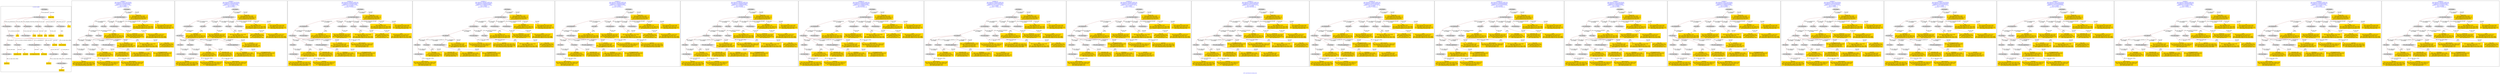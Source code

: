 digraph n0 {
fontcolor="blue"
remincross="true"
label="s26-s-san-francisco-moma.json"
subgraph cluster_0 {
label="1-correct model"
n2[style="filled",color="white",fillcolor="lightgray",label="E12_Production1"];
n3[style="filled",color="white",fillcolor="lightgray",label="E21_Person1"];
n4[style="filled",color="white",fillcolor="lightgray",label="E69_Death1"];
n5[style="filled",color="white",fillcolor="lightgray",label="E74_Group1"];
n6[style="filled",color="white",fillcolor="lightgray",label="E82_Actor_Appellation1"];
n7[style="filled",color="white",fillcolor="lightgray",label="E67_Birth1"];
n8[shape="plaintext",style="filled",fillcolor="gold",label="artistURI"];
n9[style="filled",color="white",fillcolor="lightgray",label="E22_Man-Made_Object1"];
n10[style="filled",color="white",fillcolor="lightgray",label="E35_Title1"];
n11[style="filled",color="white",fillcolor="lightgray",label="E8_Acquisition1"];
n12[style="filled",color="white",fillcolor="lightgray",label="E55_Type1"];
n13[style="filled",color="white",fillcolor="lightgray",label="E54_Dimension1"];
n14[style="filled",color="white",fillcolor="lightgray",label="E78_Collection1"];
n15[shape="plaintext",style="filled",fillcolor="gold",label="url"];
n16[shape="plaintext",style="filled",fillcolor="gold",label="title"];
n17[style="filled",color="white",fillcolor="lightgray",label="E38_Image1"];
n18[shape="plaintext",style="filled",fillcolor="gold",label="image-URL"];
n19[style="filled",color="white",fillcolor="lightgray",label="E48_Place_Name1"];
n20[shape="plaintext",style="filled",fillcolor="gold",label="birthPlace"];
n21[style="filled",color="white",fillcolor="lightgray",label="E52_Time-Span1"];
n22[shape="plaintext",style="filled",fillcolor="gold",label="birthYear"];
n23[style="filled",color="white",fillcolor="lightgray",label="E52_Time-Span2"];
n24[shape="plaintext",style="filled",fillcolor="gold",label="deathYear"];
n25[style="filled",color="white",fillcolor="lightgray",label="E52_Time-Span3"];
n26[shape="plaintext",style="filled",fillcolor="gold",label="when-acquired"];
n27[style="filled",color="white",fillcolor="lightgray",label="E53_Place1"];
n28[shape="plaintext",style="filled",fillcolor="gold",label="dimensions"];
n29[shape="plaintext",style="filled",fillcolor="gold",label="Type_URI"];
n30[shape="plaintext",style="filled",fillcolor="gold",label="type"];
n31[shape="plaintext",style="filled",fillcolor="gold",label="nationality_URI"];
n32[shape="plaintext",style="filled",fillcolor="gold",label="nationality"];
n33[shape="plaintext",style="filled",fillcolor="gold",label="collection"];
n34[shape="plaintext",style="filled",fillcolor="gold",label="artistAppellationURI"];
n35[shape="plaintext",style="filled",fillcolor="gold",label="artistName"];
n36[shape="plaintext",style="filled",fillcolor="gold",label="credit"];
}
subgraph cluster_1 {
label="candidate 0\nlink coherence:0.9655172413793104\nnode coherence:0.9629629629629629\nconfidence:0.475425947747881\nmapping score:0.5315463035702813\ncost:127.99894\n-precision:0.79-recall:0.68"
n38[style="filled",color="white",fillcolor="lightgray",label="E12_Production1"];
n39[style="filled",color="white",fillcolor="lightgray",label="E21_Person1"];
n40[style="filled",color="white",fillcolor="lightgray",label="E55_Type1"];
n41[style="filled",color="white",fillcolor="lightgray",label="E67_Birth1"];
n42[style="filled",color="white",fillcolor="lightgray",label="E69_Death1"];
n43[style="filled",color="white",fillcolor="lightgray",label="E74_Group1"];
n44[style="filled",color="white",fillcolor="lightgray",label="E82_Actor_Appellation1"];
n45[style="filled",color="white",fillcolor="lightgray",label="E22_Man-Made_Object1"];
n46[style="filled",color="white",fillcolor="lightgray",label="E35_Title1"];
n47[style="filled",color="white",fillcolor="lightgray",label="E54_Dimension1"];
n48[style="filled",color="white",fillcolor="lightgray",label="E8_Acquisition1"];
n49[style="filled",color="white",fillcolor="lightgray",label="E38_Image1"];
n50[style="filled",color="white",fillcolor="lightgray",label="E52_Time-Span1"];
n51[style="filled",color="white",fillcolor="lightgray",label="E52_Time-Span3"];
n52[shape="plaintext",style="filled",fillcolor="gold",label="artistURI\n[E21_Person,classLink,0.329]\n[E39_Actor,classLink,0.286]\n[E82_Actor_Appellation,classLink,0.282]\n[E30_Right,P3_has_note,0.103]"];
n53[shape="plaintext",style="filled",fillcolor="gold",label="dimensions\n[E54_Dimension,P3_has_note,0.918]\n[E82_Actor_Appellation,label,0.04]\n[E22_Man-Made_Object,classLink,0.022]\n[E55_Type,label,0.02]"];
n54[shape="plaintext",style="filled",fillcolor="gold",label="when-acquired\n[E52_Time-Span,P82_at_some_time_within,0.455]\n[E52_Time-Span,P82b_end_of_the_end,0.342]\n[E38_Image,classLink,0.102]\n[E52_Time-Span,label,0.101]"];
n55[shape="plaintext",style="filled",fillcolor="gold",label="artistName\n[E82_Actor_Appellation,label,0.408]\n[E22_Man-Made_Object,P3_has_note,0.209]\n[E30_Right,P3_has_note,0.202]\n[E73_Information_Object,P3_has_note,0.181]"];
n56[shape="plaintext",style="filled",fillcolor="gold",label="type\n[E8_Acquisition,P3_has_note,0.428]\n[E55_Type,label,0.214]\n[E22_Man-Made_Object,P3_has_note,0.193]\n[E73_Information_Object,P3_has_note,0.165]"];
n57[shape="plaintext",style="filled",fillcolor="gold",label="credit\n[E8_Acquisition,P3_has_note,0.412]\n[E30_Right,P3_has_note,0.407]\n[E22_Man-Made_Object,P3_has_note,0.098]\n[E73_Information_Object,P3_has_note,0.084]"];
n58[shape="plaintext",style="filled",fillcolor="gold",label="birthYear\n[E52_Time-Span,P82b_end_of_the_end,0.432]\n[E52_Time-Span,P82_at_some_time_within,0.306]\n[E52_Time-Span,P82a_begin_of_the_begin,0.18]\n[E12_Production,P3_has_note,0.082]"];
n59[shape="plaintext",style="filled",fillcolor="gold",label="deathYear\n[E52_Time-Span,P82_at_some_time_within,0.377]\n[E52_Time-Span,P82b_end_of_the_end,0.37]\n[E12_Production,P3_has_note,0.173]\n[E35_Title,label,0.079]"];
n60[shape="plaintext",style="filled",fillcolor="gold",label="birthPlace\n[E35_Title,label,0.278]\n[E33_Linguistic_Object,P3_has_note,0.27]\n[E22_Man-Made_Object,P3_has_note,0.239]\n[E8_Acquisition,P3_has_note,0.213]"];
n61[shape="plaintext",style="filled",fillcolor="gold",label="artistAppellationURI\n[E82_Actor_Appellation,classLink,0.885]\n[E21_Person,classLink,0.052]\n[E39_Actor,classLink,0.046]\n[E30_Right,P3_has_note,0.017]"];
n62[shape="plaintext",style="filled",fillcolor="gold",label="nationality\n[E74_Group,label,0.542]\n[E74_Group,classLink,0.245]\n[E8_Acquisition,P3_has_note,0.109]\n[E55_Type,label,0.103]"];
n63[shape="plaintext",style="filled",fillcolor="gold",label="Type_URI\n[E55_Type,classLink,0.522]\n[E57_Material,classLink,0.165]\n[E55_Type,label,0.157]\n[E74_Group,classLink,0.156]"];
n64[shape="plaintext",style="filled",fillcolor="gold",label="title\n[E35_Title,label,0.295]\n[E22_Man-Made_Object,P3_has_note,0.285]\n[E73_Information_Object,P3_has_note,0.249]\n[E33_Linguistic_Object,P3_has_note,0.172]"];
n65[shape="plaintext",style="filled",fillcolor="gold",label="url\n[E78_Collection,classLink,0.354]\n[E30_Right,P3_has_note,0.257]\n[E22_Man-Made_Object,classLink,0.204]\n[E38_Image,classLink,0.185]"];
n66[shape="plaintext",style="filled",fillcolor="gold",label="image-URL\n[E38_Image,classLink,0.698]\n[E22_Man-Made_Object,classLink,0.126]\n[E78_Collection,classLink,0.099]\n[E34_Inscription,P3_has_note,0.077]"];
n67[shape="plaintext",style="filled",fillcolor="gold",label="nationality_URI\n[E74_Group,classLink,0.647]\n[E55_Type,classLink,0.202]\n[E57_Material,classLink,0.107]\n[E55_Type,label,0.044]"];
}
subgraph cluster_2 {
label="candidate 1\nlink coherence:0.9655172413793104\nnode coherence:0.9629629629629629\nconfidence:0.475425947747881\nmapping score:0.5315463035702813\ncost:127.99898\n-precision:0.83-recall:0.71"
n69[style="filled",color="white",fillcolor="lightgray",label="E12_Production1"];
n70[style="filled",color="white",fillcolor="lightgray",label="E21_Person1"];
n71[style="filled",color="white",fillcolor="lightgray",label="E67_Birth1"];
n72[style="filled",color="white",fillcolor="lightgray",label="E69_Death1"];
n73[style="filled",color="white",fillcolor="lightgray",label="E74_Group1"];
n74[style="filled",color="white",fillcolor="lightgray",label="E82_Actor_Appellation1"];
n75[style="filled",color="white",fillcolor="lightgray",label="E22_Man-Made_Object1"];
n76[style="filled",color="white",fillcolor="lightgray",label="E35_Title1"];
n77[style="filled",color="white",fillcolor="lightgray",label="E54_Dimension1"];
n78[style="filled",color="white",fillcolor="lightgray",label="E55_Type2"];
n79[style="filled",color="white",fillcolor="lightgray",label="E8_Acquisition1"];
n80[style="filled",color="white",fillcolor="lightgray",label="E38_Image1"];
n81[style="filled",color="white",fillcolor="lightgray",label="E52_Time-Span1"];
n82[style="filled",color="white",fillcolor="lightgray",label="E52_Time-Span3"];
n83[shape="plaintext",style="filled",fillcolor="gold",label="artistURI\n[E21_Person,classLink,0.329]\n[E39_Actor,classLink,0.286]\n[E82_Actor_Appellation,classLink,0.282]\n[E30_Right,P3_has_note,0.103]"];
n84[shape="plaintext",style="filled",fillcolor="gold",label="dimensions\n[E54_Dimension,P3_has_note,0.918]\n[E82_Actor_Appellation,label,0.04]\n[E22_Man-Made_Object,classLink,0.022]\n[E55_Type,label,0.02]"];
n85[shape="plaintext",style="filled",fillcolor="gold",label="when-acquired\n[E52_Time-Span,P82_at_some_time_within,0.455]\n[E52_Time-Span,P82b_end_of_the_end,0.342]\n[E38_Image,classLink,0.102]\n[E52_Time-Span,label,0.101]"];
n86[shape="plaintext",style="filled",fillcolor="gold",label="artistName\n[E82_Actor_Appellation,label,0.408]\n[E22_Man-Made_Object,P3_has_note,0.209]\n[E30_Right,P3_has_note,0.202]\n[E73_Information_Object,P3_has_note,0.181]"];
n87[shape="plaintext",style="filled",fillcolor="gold",label="credit\n[E8_Acquisition,P3_has_note,0.412]\n[E30_Right,P3_has_note,0.407]\n[E22_Man-Made_Object,P3_has_note,0.098]\n[E73_Information_Object,P3_has_note,0.084]"];
n88[shape="plaintext",style="filled",fillcolor="gold",label="birthYear\n[E52_Time-Span,P82b_end_of_the_end,0.432]\n[E52_Time-Span,P82_at_some_time_within,0.306]\n[E52_Time-Span,P82a_begin_of_the_begin,0.18]\n[E12_Production,P3_has_note,0.082]"];
n89[shape="plaintext",style="filled",fillcolor="gold",label="type\n[E8_Acquisition,P3_has_note,0.428]\n[E55_Type,label,0.214]\n[E22_Man-Made_Object,P3_has_note,0.193]\n[E73_Information_Object,P3_has_note,0.165]"];
n90[shape="plaintext",style="filled",fillcolor="gold",label="deathYear\n[E52_Time-Span,P82_at_some_time_within,0.377]\n[E52_Time-Span,P82b_end_of_the_end,0.37]\n[E12_Production,P3_has_note,0.173]\n[E35_Title,label,0.079]"];
n91[shape="plaintext",style="filled",fillcolor="gold",label="Type_URI\n[E55_Type,classLink,0.522]\n[E57_Material,classLink,0.165]\n[E55_Type,label,0.157]\n[E74_Group,classLink,0.156]"];
n92[shape="plaintext",style="filled",fillcolor="gold",label="birthPlace\n[E35_Title,label,0.278]\n[E33_Linguistic_Object,P3_has_note,0.27]\n[E22_Man-Made_Object,P3_has_note,0.239]\n[E8_Acquisition,P3_has_note,0.213]"];
n93[shape="plaintext",style="filled",fillcolor="gold",label="artistAppellationURI\n[E82_Actor_Appellation,classLink,0.885]\n[E21_Person,classLink,0.052]\n[E39_Actor,classLink,0.046]\n[E30_Right,P3_has_note,0.017]"];
n94[shape="plaintext",style="filled",fillcolor="gold",label="nationality\n[E74_Group,label,0.542]\n[E74_Group,classLink,0.245]\n[E8_Acquisition,P3_has_note,0.109]\n[E55_Type,label,0.103]"];
n95[shape="plaintext",style="filled",fillcolor="gold",label="title\n[E35_Title,label,0.295]\n[E22_Man-Made_Object,P3_has_note,0.285]\n[E73_Information_Object,P3_has_note,0.249]\n[E33_Linguistic_Object,P3_has_note,0.172]"];
n96[shape="plaintext",style="filled",fillcolor="gold",label="url\n[E78_Collection,classLink,0.354]\n[E30_Right,P3_has_note,0.257]\n[E22_Man-Made_Object,classLink,0.204]\n[E38_Image,classLink,0.185]"];
n97[shape="plaintext",style="filled",fillcolor="gold",label="image-URL\n[E38_Image,classLink,0.698]\n[E22_Man-Made_Object,classLink,0.126]\n[E78_Collection,classLink,0.099]\n[E34_Inscription,P3_has_note,0.077]"];
n98[shape="plaintext",style="filled",fillcolor="gold",label="nationality_URI\n[E74_Group,classLink,0.647]\n[E55_Type,classLink,0.202]\n[E57_Material,classLink,0.107]\n[E55_Type,label,0.044]"];
}
subgraph cluster_3 {
label="candidate 10\nlink coherence:0.9642857142857143\nnode coherence:0.9629629629629629\nconfidence:0.475425947747881\nmapping score:0.5315463035702813\ncost:126.99902\n-precision:0.79-recall:0.65"
n100[style="filled",color="white",fillcolor="lightgray",label="E12_Production1"];
n101[style="filled",color="white",fillcolor="lightgray",label="E21_Person1"];
n102[style="filled",color="white",fillcolor="lightgray",label="E52_Time-Span2"];
n103[style="filled",color="white",fillcolor="lightgray",label="E67_Birth1"];
n104[style="filled",color="white",fillcolor="lightgray",label="E74_Group1"];
n105[style="filled",color="white",fillcolor="lightgray",label="E82_Actor_Appellation1"];
n106[style="filled",color="white",fillcolor="lightgray",label="E22_Man-Made_Object1"];
n107[style="filled",color="white",fillcolor="lightgray",label="E35_Title1"];
n108[style="filled",color="white",fillcolor="lightgray",label="E54_Dimension1"];
n109[style="filled",color="white",fillcolor="lightgray",label="E55_Type2"];
n110[style="filled",color="white",fillcolor="lightgray",label="E8_Acquisition1"];
n111[style="filled",color="white",fillcolor="lightgray",label="E38_Image1"];
n112[style="filled",color="white",fillcolor="lightgray",label="E52_Time-Span1"];
n113[shape="plaintext",style="filled",fillcolor="gold",label="when-acquired\n[E52_Time-Span,P82_at_some_time_within,0.455]\n[E52_Time-Span,P82b_end_of_the_end,0.342]\n[E38_Image,classLink,0.102]\n[E52_Time-Span,label,0.101]"];
n114[shape="plaintext",style="filled",fillcolor="gold",label="artistURI\n[E21_Person,classLink,0.329]\n[E39_Actor,classLink,0.286]\n[E82_Actor_Appellation,classLink,0.282]\n[E30_Right,P3_has_note,0.103]"];
n115[shape="plaintext",style="filled",fillcolor="gold",label="dimensions\n[E54_Dimension,P3_has_note,0.918]\n[E82_Actor_Appellation,label,0.04]\n[E22_Man-Made_Object,classLink,0.022]\n[E55_Type,label,0.02]"];
n116[shape="plaintext",style="filled",fillcolor="gold",label="artistName\n[E82_Actor_Appellation,label,0.408]\n[E22_Man-Made_Object,P3_has_note,0.209]\n[E30_Right,P3_has_note,0.202]\n[E73_Information_Object,P3_has_note,0.181]"];
n117[shape="plaintext",style="filled",fillcolor="gold",label="credit\n[E8_Acquisition,P3_has_note,0.412]\n[E30_Right,P3_has_note,0.407]\n[E22_Man-Made_Object,P3_has_note,0.098]\n[E73_Information_Object,P3_has_note,0.084]"];
n118[shape="plaintext",style="filled",fillcolor="gold",label="birthYear\n[E52_Time-Span,P82b_end_of_the_end,0.432]\n[E52_Time-Span,P82_at_some_time_within,0.306]\n[E52_Time-Span,P82a_begin_of_the_begin,0.18]\n[E12_Production,P3_has_note,0.082]"];
n119[shape="plaintext",style="filled",fillcolor="gold",label="type\n[E8_Acquisition,P3_has_note,0.428]\n[E55_Type,label,0.214]\n[E22_Man-Made_Object,P3_has_note,0.193]\n[E73_Information_Object,P3_has_note,0.165]"];
n120[shape="plaintext",style="filled",fillcolor="gold",label="deathYear\n[E52_Time-Span,P82_at_some_time_within,0.377]\n[E52_Time-Span,P82b_end_of_the_end,0.37]\n[E12_Production,P3_has_note,0.173]\n[E35_Title,label,0.079]"];
n121[shape="plaintext",style="filled",fillcolor="gold",label="Type_URI\n[E55_Type,classLink,0.522]\n[E57_Material,classLink,0.165]\n[E55_Type,label,0.157]\n[E74_Group,classLink,0.156]"];
n122[shape="plaintext",style="filled",fillcolor="gold",label="birthPlace\n[E35_Title,label,0.278]\n[E33_Linguistic_Object,P3_has_note,0.27]\n[E22_Man-Made_Object,P3_has_note,0.239]\n[E8_Acquisition,P3_has_note,0.213]"];
n123[shape="plaintext",style="filled",fillcolor="gold",label="artistAppellationURI\n[E82_Actor_Appellation,classLink,0.885]\n[E21_Person,classLink,0.052]\n[E39_Actor,classLink,0.046]\n[E30_Right,P3_has_note,0.017]"];
n124[shape="plaintext",style="filled",fillcolor="gold",label="nationality\n[E74_Group,label,0.542]\n[E74_Group,classLink,0.245]\n[E8_Acquisition,P3_has_note,0.109]\n[E55_Type,label,0.103]"];
n125[shape="plaintext",style="filled",fillcolor="gold",label="title\n[E35_Title,label,0.295]\n[E22_Man-Made_Object,P3_has_note,0.285]\n[E73_Information_Object,P3_has_note,0.249]\n[E33_Linguistic_Object,P3_has_note,0.172]"];
n126[shape="plaintext",style="filled",fillcolor="gold",label="url\n[E78_Collection,classLink,0.354]\n[E30_Right,P3_has_note,0.257]\n[E22_Man-Made_Object,classLink,0.204]\n[E38_Image,classLink,0.185]"];
n127[shape="plaintext",style="filled",fillcolor="gold",label="image-URL\n[E38_Image,classLink,0.698]\n[E22_Man-Made_Object,classLink,0.126]\n[E78_Collection,classLink,0.099]\n[E34_Inscription,P3_has_note,0.077]"];
n128[shape="plaintext",style="filled",fillcolor="gold",label="nationality_URI\n[E74_Group,classLink,0.647]\n[E55_Type,classLink,0.202]\n[E57_Material,classLink,0.107]\n[E55_Type,label,0.044]"];
}
subgraph cluster_4 {
label="candidate 11\nlink coherence:0.9642857142857143\nnode coherence:0.9629629629629629\nconfidence:0.4735964874104987\nmapping score:0.5309364834578205\ncost:27.99898\n-precision:0.82-recall:0.68"
n130[style="filled",color="white",fillcolor="lightgray",label="E12_Production1"];
n131[style="filled",color="white",fillcolor="lightgray",label="E21_Person1"];
n132[style="filled",color="white",fillcolor="lightgray",label="E52_Time-Span2"];
n133[style="filled",color="white",fillcolor="lightgray",label="E55_Type1"];
n134[style="filled",color="white",fillcolor="lightgray",label="E67_Birth1"];
n135[style="filled",color="white",fillcolor="lightgray",label="E74_Group1"];
n136[style="filled",color="white",fillcolor="lightgray",label="E82_Actor_Appellation1"];
n137[style="filled",color="white",fillcolor="lightgray",label="E22_Man-Made_Object1"];
n138[style="filled",color="white",fillcolor="lightgray",label="E35_Title1"];
n139[style="filled",color="white",fillcolor="lightgray",label="E54_Dimension1"];
n140[style="filled",color="white",fillcolor="lightgray",label="E8_Acquisition1"];
n141[style="filled",color="white",fillcolor="lightgray",label="E38_Image1"];
n142[style="filled",color="white",fillcolor="lightgray",label="E52_Time-Span1"];
n143[shape="plaintext",style="filled",fillcolor="gold",label="deathYear\n[E52_Time-Span,P82_at_some_time_within,0.377]\n[E52_Time-Span,P82b_end_of_the_end,0.37]\n[E12_Production,P3_has_note,0.173]\n[E35_Title,label,0.079]"];
n144[shape="plaintext",style="filled",fillcolor="gold",label="artistURI\n[E21_Person,classLink,0.329]\n[E39_Actor,classLink,0.286]\n[E82_Actor_Appellation,classLink,0.282]\n[E30_Right,P3_has_note,0.103]"];
n145[shape="plaintext",style="filled",fillcolor="gold",label="dimensions\n[E54_Dimension,P3_has_note,0.918]\n[E82_Actor_Appellation,label,0.04]\n[E22_Man-Made_Object,classLink,0.022]\n[E55_Type,label,0.02]"];
n146[shape="plaintext",style="filled",fillcolor="gold",label="artistName\n[E82_Actor_Appellation,label,0.408]\n[E22_Man-Made_Object,P3_has_note,0.209]\n[E30_Right,P3_has_note,0.202]\n[E73_Information_Object,P3_has_note,0.181]"];
n147[shape="plaintext",style="filled",fillcolor="gold",label="birthYear\n[E52_Time-Span,P82b_end_of_the_end,0.432]\n[E52_Time-Span,P82_at_some_time_within,0.306]\n[E52_Time-Span,P82a_begin_of_the_begin,0.18]\n[E12_Production,P3_has_note,0.082]"];
n148[shape="plaintext",style="filled",fillcolor="gold",label="type\n[E8_Acquisition,P3_has_note,0.428]\n[E55_Type,label,0.214]\n[E22_Man-Made_Object,P3_has_note,0.193]\n[E73_Information_Object,P3_has_note,0.165]"];
n149[shape="plaintext",style="filled",fillcolor="gold",label="credit\n[E8_Acquisition,P3_has_note,0.412]\n[E30_Right,P3_has_note,0.407]\n[E22_Man-Made_Object,P3_has_note,0.098]\n[E73_Information_Object,P3_has_note,0.084]"];
n150[shape="plaintext",style="filled",fillcolor="gold",label="when-acquired\n[E52_Time-Span,P82_at_some_time_within,0.455]\n[E52_Time-Span,P82b_end_of_the_end,0.342]\n[E38_Image,classLink,0.102]\n[E52_Time-Span,label,0.101]"];
n151[shape="plaintext",style="filled",fillcolor="gold",label="title\n[E35_Title,label,0.295]\n[E22_Man-Made_Object,P3_has_note,0.285]\n[E73_Information_Object,P3_has_note,0.249]\n[E33_Linguistic_Object,P3_has_note,0.172]"];
n152[shape="plaintext",style="filled",fillcolor="gold",label="artistAppellationURI\n[E82_Actor_Appellation,classLink,0.885]\n[E21_Person,classLink,0.052]\n[E39_Actor,classLink,0.046]\n[E30_Right,P3_has_note,0.017]"];
n153[shape="plaintext",style="filled",fillcolor="gold",label="nationality\n[E74_Group,label,0.542]\n[E74_Group,classLink,0.245]\n[E8_Acquisition,P3_has_note,0.109]\n[E55_Type,label,0.103]"];
n154[shape="plaintext",style="filled",fillcolor="gold",label="Type_URI\n[E55_Type,classLink,0.522]\n[E57_Material,classLink,0.165]\n[E55_Type,label,0.157]\n[E74_Group,classLink,0.156]"];
n155[shape="plaintext",style="filled",fillcolor="gold",label="birthPlace\n[E35_Title,label,0.278]\n[E33_Linguistic_Object,P3_has_note,0.27]\n[E22_Man-Made_Object,P3_has_note,0.239]\n[E8_Acquisition,P3_has_note,0.213]"];
n156[shape="plaintext",style="filled",fillcolor="gold",label="url\n[E78_Collection,classLink,0.354]\n[E30_Right,P3_has_note,0.257]\n[E22_Man-Made_Object,classLink,0.204]\n[E38_Image,classLink,0.185]"];
n157[shape="plaintext",style="filled",fillcolor="gold",label="image-URL\n[E38_Image,classLink,0.698]\n[E22_Man-Made_Object,classLink,0.126]\n[E78_Collection,classLink,0.099]\n[E34_Inscription,P3_has_note,0.077]"];
n158[shape="plaintext",style="filled",fillcolor="gold",label="nationality_URI\n[E74_Group,classLink,0.647]\n[E55_Type,classLink,0.202]\n[E57_Material,classLink,0.107]\n[E55_Type,label,0.044]"];
}
subgraph cluster_5 {
label="candidate 12\nlink coherence:0.9642857142857143\nnode coherence:0.9629629629629629\nconfidence:0.4735964874104987\nmapping score:0.5309364834578205\ncost:27.99902\n-precision:0.86-recall:0.71"
n160[style="filled",color="white",fillcolor="lightgray",label="E12_Production1"];
n161[style="filled",color="white",fillcolor="lightgray",label="E21_Person1"];
n162[style="filled",color="white",fillcolor="lightgray",label="E52_Time-Span2"];
n163[style="filled",color="white",fillcolor="lightgray",label="E67_Birth1"];
n164[style="filled",color="white",fillcolor="lightgray",label="E74_Group1"];
n165[style="filled",color="white",fillcolor="lightgray",label="E82_Actor_Appellation1"];
n166[style="filled",color="white",fillcolor="lightgray",label="E22_Man-Made_Object1"];
n167[style="filled",color="white",fillcolor="lightgray",label="E35_Title1"];
n168[style="filled",color="white",fillcolor="lightgray",label="E54_Dimension1"];
n169[style="filled",color="white",fillcolor="lightgray",label="E55_Type2"];
n170[style="filled",color="white",fillcolor="lightgray",label="E8_Acquisition1"];
n171[style="filled",color="white",fillcolor="lightgray",label="E38_Image1"];
n172[style="filled",color="white",fillcolor="lightgray",label="E52_Time-Span1"];
n173[shape="plaintext",style="filled",fillcolor="gold",label="deathYear\n[E52_Time-Span,P82_at_some_time_within,0.377]\n[E52_Time-Span,P82b_end_of_the_end,0.37]\n[E12_Production,P3_has_note,0.173]\n[E35_Title,label,0.079]"];
n174[shape="plaintext",style="filled",fillcolor="gold",label="artistURI\n[E21_Person,classLink,0.329]\n[E39_Actor,classLink,0.286]\n[E82_Actor_Appellation,classLink,0.282]\n[E30_Right,P3_has_note,0.103]"];
n175[shape="plaintext",style="filled",fillcolor="gold",label="dimensions\n[E54_Dimension,P3_has_note,0.918]\n[E82_Actor_Appellation,label,0.04]\n[E22_Man-Made_Object,classLink,0.022]\n[E55_Type,label,0.02]"];
n176[shape="plaintext",style="filled",fillcolor="gold",label="artistName\n[E82_Actor_Appellation,label,0.408]\n[E22_Man-Made_Object,P3_has_note,0.209]\n[E30_Right,P3_has_note,0.202]\n[E73_Information_Object,P3_has_note,0.181]"];
n177[shape="plaintext",style="filled",fillcolor="gold",label="birthYear\n[E52_Time-Span,P82b_end_of_the_end,0.432]\n[E52_Time-Span,P82_at_some_time_within,0.306]\n[E52_Time-Span,P82a_begin_of_the_begin,0.18]\n[E12_Production,P3_has_note,0.082]"];
n178[shape="plaintext",style="filled",fillcolor="gold",label="credit\n[E8_Acquisition,P3_has_note,0.412]\n[E30_Right,P3_has_note,0.407]\n[E22_Man-Made_Object,P3_has_note,0.098]\n[E73_Information_Object,P3_has_note,0.084]"];
n179[shape="plaintext",style="filled",fillcolor="gold",label="type\n[E8_Acquisition,P3_has_note,0.428]\n[E55_Type,label,0.214]\n[E22_Man-Made_Object,P3_has_note,0.193]\n[E73_Information_Object,P3_has_note,0.165]"];
n180[shape="plaintext",style="filled",fillcolor="gold",label="when-acquired\n[E52_Time-Span,P82_at_some_time_within,0.455]\n[E52_Time-Span,P82b_end_of_the_end,0.342]\n[E38_Image,classLink,0.102]\n[E52_Time-Span,label,0.101]"];
n181[shape="plaintext",style="filled",fillcolor="gold",label="Type_URI\n[E55_Type,classLink,0.522]\n[E57_Material,classLink,0.165]\n[E55_Type,label,0.157]\n[E74_Group,classLink,0.156]"];
n182[shape="plaintext",style="filled",fillcolor="gold",label="title\n[E35_Title,label,0.295]\n[E22_Man-Made_Object,P3_has_note,0.285]\n[E73_Information_Object,P3_has_note,0.249]\n[E33_Linguistic_Object,P3_has_note,0.172]"];
n183[shape="plaintext",style="filled",fillcolor="gold",label="artistAppellationURI\n[E82_Actor_Appellation,classLink,0.885]\n[E21_Person,classLink,0.052]\n[E39_Actor,classLink,0.046]\n[E30_Right,P3_has_note,0.017]"];
n184[shape="plaintext",style="filled",fillcolor="gold",label="nationality\n[E74_Group,label,0.542]\n[E74_Group,classLink,0.245]\n[E8_Acquisition,P3_has_note,0.109]\n[E55_Type,label,0.103]"];
n185[shape="plaintext",style="filled",fillcolor="gold",label="birthPlace\n[E35_Title,label,0.278]\n[E33_Linguistic_Object,P3_has_note,0.27]\n[E22_Man-Made_Object,P3_has_note,0.239]\n[E8_Acquisition,P3_has_note,0.213]"];
n186[shape="plaintext",style="filled",fillcolor="gold",label="url\n[E78_Collection,classLink,0.354]\n[E30_Right,P3_has_note,0.257]\n[E22_Man-Made_Object,classLink,0.204]\n[E38_Image,classLink,0.185]"];
n187[shape="plaintext",style="filled",fillcolor="gold",label="image-URL\n[E38_Image,classLink,0.698]\n[E22_Man-Made_Object,classLink,0.126]\n[E78_Collection,classLink,0.099]\n[E34_Inscription,P3_has_note,0.077]"];
n188[shape="plaintext",style="filled",fillcolor="gold",label="nationality_URI\n[E74_Group,classLink,0.647]\n[E55_Type,classLink,0.202]\n[E57_Material,classLink,0.107]\n[E55_Type,label,0.044]"];
}
subgraph cluster_6 {
label="candidate 13\nlink coherence:0.9642857142857143\nnode coherence:0.9629629629629629\nconfidence:0.4735964874104987\nmapping score:0.5309364834578205\ncost:126.99898\n-precision:0.79-recall:0.65"
n190[style="filled",color="white",fillcolor="lightgray",label="E12_Production1"];
n191[style="filled",color="white",fillcolor="lightgray",label="E21_Person1"];
n192[style="filled",color="white",fillcolor="lightgray",label="E52_Time-Span2"];
n193[style="filled",color="white",fillcolor="lightgray",label="E55_Type1"];
n194[style="filled",color="white",fillcolor="lightgray",label="E67_Birth1"];
n195[style="filled",color="white",fillcolor="lightgray",label="E74_Group1"];
n196[style="filled",color="white",fillcolor="lightgray",label="E82_Actor_Appellation1"];
n197[style="filled",color="white",fillcolor="lightgray",label="E22_Man-Made_Object1"];
n198[style="filled",color="white",fillcolor="lightgray",label="E35_Title1"];
n199[style="filled",color="white",fillcolor="lightgray",label="E54_Dimension1"];
n200[style="filled",color="white",fillcolor="lightgray",label="E8_Acquisition1"];
n201[style="filled",color="white",fillcolor="lightgray",label="E38_Image1"];
n202[style="filled",color="white",fillcolor="lightgray",label="E52_Time-Span1"];
n203[shape="plaintext",style="filled",fillcolor="gold",label="when-acquired\n[E52_Time-Span,P82_at_some_time_within,0.455]\n[E52_Time-Span,P82b_end_of_the_end,0.342]\n[E38_Image,classLink,0.102]\n[E52_Time-Span,label,0.101]"];
n204[shape="plaintext",style="filled",fillcolor="gold",label="artistURI\n[E21_Person,classLink,0.329]\n[E39_Actor,classLink,0.286]\n[E82_Actor_Appellation,classLink,0.282]\n[E30_Right,P3_has_note,0.103]"];
n205[shape="plaintext",style="filled",fillcolor="gold",label="dimensions\n[E54_Dimension,P3_has_note,0.918]\n[E82_Actor_Appellation,label,0.04]\n[E22_Man-Made_Object,classLink,0.022]\n[E55_Type,label,0.02]"];
n206[shape="plaintext",style="filled",fillcolor="gold",label="artistName\n[E82_Actor_Appellation,label,0.408]\n[E22_Man-Made_Object,P3_has_note,0.209]\n[E30_Right,P3_has_note,0.202]\n[E73_Information_Object,P3_has_note,0.181]"];
n207[shape="plaintext",style="filled",fillcolor="gold",label="type\n[E8_Acquisition,P3_has_note,0.428]\n[E55_Type,label,0.214]\n[E22_Man-Made_Object,P3_has_note,0.193]\n[E73_Information_Object,P3_has_note,0.165]"];
n208[shape="plaintext",style="filled",fillcolor="gold",label="credit\n[E8_Acquisition,P3_has_note,0.412]\n[E30_Right,P3_has_note,0.407]\n[E22_Man-Made_Object,P3_has_note,0.098]\n[E73_Information_Object,P3_has_note,0.084]"];
n209[shape="plaintext",style="filled",fillcolor="gold",label="birthYear\n[E52_Time-Span,P82b_end_of_the_end,0.432]\n[E52_Time-Span,P82_at_some_time_within,0.306]\n[E52_Time-Span,P82a_begin_of_the_begin,0.18]\n[E12_Production,P3_has_note,0.082]"];
n210[shape="plaintext",style="filled",fillcolor="gold",label="deathYear\n[E52_Time-Span,P82_at_some_time_within,0.377]\n[E52_Time-Span,P82b_end_of_the_end,0.37]\n[E12_Production,P3_has_note,0.173]\n[E35_Title,label,0.079]"];
n211[shape="plaintext",style="filled",fillcolor="gold",label="title\n[E35_Title,label,0.295]\n[E22_Man-Made_Object,P3_has_note,0.285]\n[E73_Information_Object,P3_has_note,0.249]\n[E33_Linguistic_Object,P3_has_note,0.172]"];
n212[shape="plaintext",style="filled",fillcolor="gold",label="artistAppellationURI\n[E82_Actor_Appellation,classLink,0.885]\n[E21_Person,classLink,0.052]\n[E39_Actor,classLink,0.046]\n[E30_Right,P3_has_note,0.017]"];
n213[shape="plaintext",style="filled",fillcolor="gold",label="nationality\n[E74_Group,label,0.542]\n[E74_Group,classLink,0.245]\n[E8_Acquisition,P3_has_note,0.109]\n[E55_Type,label,0.103]"];
n214[shape="plaintext",style="filled",fillcolor="gold",label="Type_URI\n[E55_Type,classLink,0.522]\n[E57_Material,classLink,0.165]\n[E55_Type,label,0.157]\n[E74_Group,classLink,0.156]"];
n215[shape="plaintext",style="filled",fillcolor="gold",label="birthPlace\n[E35_Title,label,0.278]\n[E33_Linguistic_Object,P3_has_note,0.27]\n[E22_Man-Made_Object,P3_has_note,0.239]\n[E8_Acquisition,P3_has_note,0.213]"];
n216[shape="plaintext",style="filled",fillcolor="gold",label="url\n[E78_Collection,classLink,0.354]\n[E30_Right,P3_has_note,0.257]\n[E22_Man-Made_Object,classLink,0.204]\n[E38_Image,classLink,0.185]"];
n217[shape="plaintext",style="filled",fillcolor="gold",label="image-URL\n[E38_Image,classLink,0.698]\n[E22_Man-Made_Object,classLink,0.126]\n[E78_Collection,classLink,0.099]\n[E34_Inscription,P3_has_note,0.077]"];
n218[shape="plaintext",style="filled",fillcolor="gold",label="nationality_URI\n[E74_Group,classLink,0.647]\n[E55_Type,classLink,0.202]\n[E57_Material,classLink,0.107]\n[E55_Type,label,0.044]"];
}
subgraph cluster_7 {
label="candidate 14\nlink coherence:0.9642857142857143\nnode coherence:0.9629629629629629\nconfidence:0.4735964874104987\nmapping score:0.5309364834578205\ncost:126.99902\n-precision:0.82-recall:0.68"
n220[style="filled",color="white",fillcolor="lightgray",label="E12_Production1"];
n221[style="filled",color="white",fillcolor="lightgray",label="E21_Person1"];
n222[style="filled",color="white",fillcolor="lightgray",label="E52_Time-Span2"];
n223[style="filled",color="white",fillcolor="lightgray",label="E67_Birth1"];
n224[style="filled",color="white",fillcolor="lightgray",label="E74_Group1"];
n225[style="filled",color="white",fillcolor="lightgray",label="E82_Actor_Appellation1"];
n226[style="filled",color="white",fillcolor="lightgray",label="E22_Man-Made_Object1"];
n227[style="filled",color="white",fillcolor="lightgray",label="E35_Title1"];
n228[style="filled",color="white",fillcolor="lightgray",label="E54_Dimension1"];
n229[style="filled",color="white",fillcolor="lightgray",label="E55_Type2"];
n230[style="filled",color="white",fillcolor="lightgray",label="E8_Acquisition1"];
n231[style="filled",color="white",fillcolor="lightgray",label="E38_Image1"];
n232[style="filled",color="white",fillcolor="lightgray",label="E52_Time-Span1"];
n233[shape="plaintext",style="filled",fillcolor="gold",label="when-acquired\n[E52_Time-Span,P82_at_some_time_within,0.455]\n[E52_Time-Span,P82b_end_of_the_end,0.342]\n[E38_Image,classLink,0.102]\n[E52_Time-Span,label,0.101]"];
n234[shape="plaintext",style="filled",fillcolor="gold",label="artistURI\n[E21_Person,classLink,0.329]\n[E39_Actor,classLink,0.286]\n[E82_Actor_Appellation,classLink,0.282]\n[E30_Right,P3_has_note,0.103]"];
n235[shape="plaintext",style="filled",fillcolor="gold",label="dimensions\n[E54_Dimension,P3_has_note,0.918]\n[E82_Actor_Appellation,label,0.04]\n[E22_Man-Made_Object,classLink,0.022]\n[E55_Type,label,0.02]"];
n236[shape="plaintext",style="filled",fillcolor="gold",label="artistName\n[E82_Actor_Appellation,label,0.408]\n[E22_Man-Made_Object,P3_has_note,0.209]\n[E30_Right,P3_has_note,0.202]\n[E73_Information_Object,P3_has_note,0.181]"];
n237[shape="plaintext",style="filled",fillcolor="gold",label="credit\n[E8_Acquisition,P3_has_note,0.412]\n[E30_Right,P3_has_note,0.407]\n[E22_Man-Made_Object,P3_has_note,0.098]\n[E73_Information_Object,P3_has_note,0.084]"];
n238[shape="plaintext",style="filled",fillcolor="gold",label="birthYear\n[E52_Time-Span,P82b_end_of_the_end,0.432]\n[E52_Time-Span,P82_at_some_time_within,0.306]\n[E52_Time-Span,P82a_begin_of_the_begin,0.18]\n[E12_Production,P3_has_note,0.082]"];
n239[shape="plaintext",style="filled",fillcolor="gold",label="type\n[E8_Acquisition,P3_has_note,0.428]\n[E55_Type,label,0.214]\n[E22_Man-Made_Object,P3_has_note,0.193]\n[E73_Information_Object,P3_has_note,0.165]"];
n240[shape="plaintext",style="filled",fillcolor="gold",label="deathYear\n[E52_Time-Span,P82_at_some_time_within,0.377]\n[E52_Time-Span,P82b_end_of_the_end,0.37]\n[E12_Production,P3_has_note,0.173]\n[E35_Title,label,0.079]"];
n241[shape="plaintext",style="filled",fillcolor="gold",label="Type_URI\n[E55_Type,classLink,0.522]\n[E57_Material,classLink,0.165]\n[E55_Type,label,0.157]\n[E74_Group,classLink,0.156]"];
n242[shape="plaintext",style="filled",fillcolor="gold",label="title\n[E35_Title,label,0.295]\n[E22_Man-Made_Object,P3_has_note,0.285]\n[E73_Information_Object,P3_has_note,0.249]\n[E33_Linguistic_Object,P3_has_note,0.172]"];
n243[shape="plaintext",style="filled",fillcolor="gold",label="artistAppellationURI\n[E82_Actor_Appellation,classLink,0.885]\n[E21_Person,classLink,0.052]\n[E39_Actor,classLink,0.046]\n[E30_Right,P3_has_note,0.017]"];
n244[shape="plaintext",style="filled",fillcolor="gold",label="nationality\n[E74_Group,label,0.542]\n[E74_Group,classLink,0.245]\n[E8_Acquisition,P3_has_note,0.109]\n[E55_Type,label,0.103]"];
n245[shape="plaintext",style="filled",fillcolor="gold",label="birthPlace\n[E35_Title,label,0.278]\n[E33_Linguistic_Object,P3_has_note,0.27]\n[E22_Man-Made_Object,P3_has_note,0.239]\n[E8_Acquisition,P3_has_note,0.213]"];
n246[shape="plaintext",style="filled",fillcolor="gold",label="url\n[E78_Collection,classLink,0.354]\n[E30_Right,P3_has_note,0.257]\n[E22_Man-Made_Object,classLink,0.204]\n[E38_Image,classLink,0.185]"];
n247[shape="plaintext",style="filled",fillcolor="gold",label="image-URL\n[E38_Image,classLink,0.698]\n[E22_Man-Made_Object,classLink,0.126]\n[E78_Collection,classLink,0.099]\n[E34_Inscription,P3_has_note,0.077]"];
n248[shape="plaintext",style="filled",fillcolor="gold",label="nationality_URI\n[E74_Group,classLink,0.647]\n[E55_Type,classLink,0.202]\n[E57_Material,classLink,0.107]\n[E55_Type,label,0.044]"];
}
subgraph cluster_8 {
label="candidate 15\nlink coherence:0.9642857142857143\nnode coherence:0.9629629629629629\nconfidence:0.4203741123971876\nmapping score:0.5131956917867169\ncost:27.99898\n-precision:0.71-recall:0.59"
n250[style="filled",color="white",fillcolor="lightgray",label="E12_Production1"];
n251[style="filled",color="white",fillcolor="lightgray",label="E21_Person1"];
n252[style="filled",color="white",fillcolor="lightgray",label="E52_Time-Span2"];
n253[style="filled",color="white",fillcolor="lightgray",label="E55_Type1"];
n254[style="filled",color="white",fillcolor="lightgray",label="E67_Birth1"];
n255[style="filled",color="white",fillcolor="lightgray",label="E74_Group1"];
n256[style="filled",color="white",fillcolor="lightgray",label="E82_Actor_Appellation1"];
n257[style="filled",color="white",fillcolor="lightgray",label="E22_Man-Made_Object1"];
n258[style="filled",color="white",fillcolor="lightgray",label="E35_Title1"];
n259[style="filled",color="white",fillcolor="lightgray",label="E54_Dimension1"];
n260[style="filled",color="white",fillcolor="lightgray",label="E8_Acquisition1"];
n261[style="filled",color="white",fillcolor="lightgray",label="E38_Image1"];
n262[style="filled",color="white",fillcolor="lightgray",label="E52_Time-Span1"];
n263[shape="plaintext",style="filled",fillcolor="gold",label="deathYear\n[E52_Time-Span,P82_at_some_time_within,0.377]\n[E52_Time-Span,P82b_end_of_the_end,0.37]\n[E12_Production,P3_has_note,0.173]\n[E35_Title,label,0.079]"];
n264[shape="plaintext",style="filled",fillcolor="gold",label="artistAppellationURI\n[E82_Actor_Appellation,classLink,0.885]\n[E21_Person,classLink,0.052]\n[E39_Actor,classLink,0.046]\n[E30_Right,P3_has_note,0.017]"];
n265[shape="plaintext",style="filled",fillcolor="gold",label="dimensions\n[E54_Dimension,P3_has_note,0.918]\n[E82_Actor_Appellation,label,0.04]\n[E22_Man-Made_Object,classLink,0.022]\n[E55_Type,label,0.02]"];
n266[shape="plaintext",style="filled",fillcolor="gold",label="artistName\n[E82_Actor_Appellation,label,0.408]\n[E22_Man-Made_Object,P3_has_note,0.209]\n[E30_Right,P3_has_note,0.202]\n[E73_Information_Object,P3_has_note,0.181]"];
n267[shape="plaintext",style="filled",fillcolor="gold",label="birthYear\n[E52_Time-Span,P82b_end_of_the_end,0.432]\n[E52_Time-Span,P82_at_some_time_within,0.306]\n[E52_Time-Span,P82a_begin_of_the_begin,0.18]\n[E12_Production,P3_has_note,0.082]"];
n268[shape="plaintext",style="filled",fillcolor="gold",label="type\n[E8_Acquisition,P3_has_note,0.428]\n[E55_Type,label,0.214]\n[E22_Man-Made_Object,P3_has_note,0.193]\n[E73_Information_Object,P3_has_note,0.165]"];
n269[shape="plaintext",style="filled",fillcolor="gold",label="credit\n[E8_Acquisition,P3_has_note,0.412]\n[E30_Right,P3_has_note,0.407]\n[E22_Man-Made_Object,P3_has_note,0.098]\n[E73_Information_Object,P3_has_note,0.084]"];
n270[shape="plaintext",style="filled",fillcolor="gold",label="when-acquired\n[E52_Time-Span,P82_at_some_time_within,0.455]\n[E52_Time-Span,P82b_end_of_the_end,0.342]\n[E38_Image,classLink,0.102]\n[E52_Time-Span,label,0.101]"];
n271[shape="plaintext",style="filled",fillcolor="gold",label="birthPlace\n[E35_Title,label,0.278]\n[E33_Linguistic_Object,P3_has_note,0.27]\n[E22_Man-Made_Object,P3_has_note,0.239]\n[E8_Acquisition,P3_has_note,0.213]"];
n272[shape="plaintext",style="filled",fillcolor="gold",label="artistURI\n[E21_Person,classLink,0.329]\n[E39_Actor,classLink,0.286]\n[E82_Actor_Appellation,classLink,0.282]\n[E30_Right,P3_has_note,0.103]"];
n273[shape="plaintext",style="filled",fillcolor="gold",label="nationality\n[E74_Group,label,0.542]\n[E74_Group,classLink,0.245]\n[E8_Acquisition,P3_has_note,0.109]\n[E55_Type,label,0.103]"];
n274[shape="plaintext",style="filled",fillcolor="gold",label="Type_URI\n[E55_Type,classLink,0.522]\n[E57_Material,classLink,0.165]\n[E55_Type,label,0.157]\n[E74_Group,classLink,0.156]"];
n275[shape="plaintext",style="filled",fillcolor="gold",label="title\n[E35_Title,label,0.295]\n[E22_Man-Made_Object,P3_has_note,0.285]\n[E73_Information_Object,P3_has_note,0.249]\n[E33_Linguistic_Object,P3_has_note,0.172]"];
n276[shape="plaintext",style="filled",fillcolor="gold",label="url\n[E78_Collection,classLink,0.354]\n[E30_Right,P3_has_note,0.257]\n[E22_Man-Made_Object,classLink,0.204]\n[E38_Image,classLink,0.185]"];
n277[shape="plaintext",style="filled",fillcolor="gold",label="image-URL\n[E38_Image,classLink,0.698]\n[E22_Man-Made_Object,classLink,0.126]\n[E78_Collection,classLink,0.099]\n[E34_Inscription,P3_has_note,0.077]"];
n278[shape="plaintext",style="filled",fillcolor="gold",label="nationality_URI\n[E74_Group,classLink,0.647]\n[E55_Type,classLink,0.202]\n[E57_Material,classLink,0.107]\n[E55_Type,label,0.044]"];
}
subgraph cluster_9 {
label="candidate 16\nlink coherence:0.9642857142857143\nnode coherence:0.9629629629629629\nconfidence:0.4203741123971876\nmapping score:0.5131956917867169\ncost:27.99902\n-precision:0.75-recall:0.62"
n280[style="filled",color="white",fillcolor="lightgray",label="E12_Production1"];
n281[style="filled",color="white",fillcolor="lightgray",label="E21_Person1"];
n282[style="filled",color="white",fillcolor="lightgray",label="E52_Time-Span2"];
n283[style="filled",color="white",fillcolor="lightgray",label="E67_Birth1"];
n284[style="filled",color="white",fillcolor="lightgray",label="E74_Group1"];
n285[style="filled",color="white",fillcolor="lightgray",label="E82_Actor_Appellation1"];
n286[style="filled",color="white",fillcolor="lightgray",label="E22_Man-Made_Object1"];
n287[style="filled",color="white",fillcolor="lightgray",label="E35_Title1"];
n288[style="filled",color="white",fillcolor="lightgray",label="E54_Dimension1"];
n289[style="filled",color="white",fillcolor="lightgray",label="E55_Type2"];
n290[style="filled",color="white",fillcolor="lightgray",label="E8_Acquisition1"];
n291[style="filled",color="white",fillcolor="lightgray",label="E38_Image1"];
n292[style="filled",color="white",fillcolor="lightgray",label="E52_Time-Span1"];
n293[shape="plaintext",style="filled",fillcolor="gold",label="deathYear\n[E52_Time-Span,P82_at_some_time_within,0.377]\n[E52_Time-Span,P82b_end_of_the_end,0.37]\n[E12_Production,P3_has_note,0.173]\n[E35_Title,label,0.079]"];
n294[shape="plaintext",style="filled",fillcolor="gold",label="artistAppellationURI\n[E82_Actor_Appellation,classLink,0.885]\n[E21_Person,classLink,0.052]\n[E39_Actor,classLink,0.046]\n[E30_Right,P3_has_note,0.017]"];
n295[shape="plaintext",style="filled",fillcolor="gold",label="dimensions\n[E54_Dimension,P3_has_note,0.918]\n[E82_Actor_Appellation,label,0.04]\n[E22_Man-Made_Object,classLink,0.022]\n[E55_Type,label,0.02]"];
n296[shape="plaintext",style="filled",fillcolor="gold",label="artistName\n[E82_Actor_Appellation,label,0.408]\n[E22_Man-Made_Object,P3_has_note,0.209]\n[E30_Right,P3_has_note,0.202]\n[E73_Information_Object,P3_has_note,0.181]"];
n297[shape="plaintext",style="filled",fillcolor="gold",label="birthYear\n[E52_Time-Span,P82b_end_of_the_end,0.432]\n[E52_Time-Span,P82_at_some_time_within,0.306]\n[E52_Time-Span,P82a_begin_of_the_begin,0.18]\n[E12_Production,P3_has_note,0.082]"];
n298[shape="plaintext",style="filled",fillcolor="gold",label="credit\n[E8_Acquisition,P3_has_note,0.412]\n[E30_Right,P3_has_note,0.407]\n[E22_Man-Made_Object,P3_has_note,0.098]\n[E73_Information_Object,P3_has_note,0.084]"];
n299[shape="plaintext",style="filled",fillcolor="gold",label="type\n[E8_Acquisition,P3_has_note,0.428]\n[E55_Type,label,0.214]\n[E22_Man-Made_Object,P3_has_note,0.193]\n[E73_Information_Object,P3_has_note,0.165]"];
n300[shape="plaintext",style="filled",fillcolor="gold",label="when-acquired\n[E52_Time-Span,P82_at_some_time_within,0.455]\n[E52_Time-Span,P82b_end_of_the_end,0.342]\n[E38_Image,classLink,0.102]\n[E52_Time-Span,label,0.101]"];
n301[shape="plaintext",style="filled",fillcolor="gold",label="Type_URI\n[E55_Type,classLink,0.522]\n[E57_Material,classLink,0.165]\n[E55_Type,label,0.157]\n[E74_Group,classLink,0.156]"];
n302[shape="plaintext",style="filled",fillcolor="gold",label="birthPlace\n[E35_Title,label,0.278]\n[E33_Linguistic_Object,P3_has_note,0.27]\n[E22_Man-Made_Object,P3_has_note,0.239]\n[E8_Acquisition,P3_has_note,0.213]"];
n303[shape="plaintext",style="filled",fillcolor="gold",label="artistURI\n[E21_Person,classLink,0.329]\n[E39_Actor,classLink,0.286]\n[E82_Actor_Appellation,classLink,0.282]\n[E30_Right,P3_has_note,0.103]"];
n304[shape="plaintext",style="filled",fillcolor="gold",label="nationality\n[E74_Group,label,0.542]\n[E74_Group,classLink,0.245]\n[E8_Acquisition,P3_has_note,0.109]\n[E55_Type,label,0.103]"];
n305[shape="plaintext",style="filled",fillcolor="gold",label="title\n[E35_Title,label,0.295]\n[E22_Man-Made_Object,P3_has_note,0.285]\n[E73_Information_Object,P3_has_note,0.249]\n[E33_Linguistic_Object,P3_has_note,0.172]"];
n306[shape="plaintext",style="filled",fillcolor="gold",label="url\n[E78_Collection,classLink,0.354]\n[E30_Right,P3_has_note,0.257]\n[E22_Man-Made_Object,classLink,0.204]\n[E38_Image,classLink,0.185]"];
n307[shape="plaintext",style="filled",fillcolor="gold",label="image-URL\n[E38_Image,classLink,0.698]\n[E22_Man-Made_Object,classLink,0.126]\n[E78_Collection,classLink,0.099]\n[E34_Inscription,P3_has_note,0.077]"];
n308[shape="plaintext",style="filled",fillcolor="gold",label="nationality_URI\n[E74_Group,classLink,0.647]\n[E55_Type,classLink,0.202]\n[E57_Material,classLink,0.107]\n[E55_Type,label,0.044]"];
}
subgraph cluster_10 {
label="candidate 17\nlink coherence:0.9642857142857143\nnode coherence:0.9629629629629629\nconfidence:0.4203741123971876\nmapping score:0.5131956917867169\ncost:126.99898\n-precision:0.68-recall:0.56"
n310[style="filled",color="white",fillcolor="lightgray",label="E12_Production1"];
n311[style="filled",color="white",fillcolor="lightgray",label="E21_Person1"];
n312[style="filled",color="white",fillcolor="lightgray",label="E52_Time-Span2"];
n313[style="filled",color="white",fillcolor="lightgray",label="E55_Type1"];
n314[style="filled",color="white",fillcolor="lightgray",label="E67_Birth1"];
n315[style="filled",color="white",fillcolor="lightgray",label="E74_Group1"];
n316[style="filled",color="white",fillcolor="lightgray",label="E82_Actor_Appellation1"];
n317[style="filled",color="white",fillcolor="lightgray",label="E22_Man-Made_Object1"];
n318[style="filled",color="white",fillcolor="lightgray",label="E35_Title1"];
n319[style="filled",color="white",fillcolor="lightgray",label="E54_Dimension1"];
n320[style="filled",color="white",fillcolor="lightgray",label="E8_Acquisition1"];
n321[style="filled",color="white",fillcolor="lightgray",label="E38_Image1"];
n322[style="filled",color="white",fillcolor="lightgray",label="E52_Time-Span1"];
n323[shape="plaintext",style="filled",fillcolor="gold",label="when-acquired\n[E52_Time-Span,P82_at_some_time_within,0.455]\n[E52_Time-Span,P82b_end_of_the_end,0.342]\n[E38_Image,classLink,0.102]\n[E52_Time-Span,label,0.101]"];
n324[shape="plaintext",style="filled",fillcolor="gold",label="artistAppellationURI\n[E82_Actor_Appellation,classLink,0.885]\n[E21_Person,classLink,0.052]\n[E39_Actor,classLink,0.046]\n[E30_Right,P3_has_note,0.017]"];
n325[shape="plaintext",style="filled",fillcolor="gold",label="dimensions\n[E54_Dimension,P3_has_note,0.918]\n[E82_Actor_Appellation,label,0.04]\n[E22_Man-Made_Object,classLink,0.022]\n[E55_Type,label,0.02]"];
n326[shape="plaintext",style="filled",fillcolor="gold",label="artistName\n[E82_Actor_Appellation,label,0.408]\n[E22_Man-Made_Object,P3_has_note,0.209]\n[E30_Right,P3_has_note,0.202]\n[E73_Information_Object,P3_has_note,0.181]"];
n327[shape="plaintext",style="filled",fillcolor="gold",label="type\n[E8_Acquisition,P3_has_note,0.428]\n[E55_Type,label,0.214]\n[E22_Man-Made_Object,P3_has_note,0.193]\n[E73_Information_Object,P3_has_note,0.165]"];
n328[shape="plaintext",style="filled",fillcolor="gold",label="credit\n[E8_Acquisition,P3_has_note,0.412]\n[E30_Right,P3_has_note,0.407]\n[E22_Man-Made_Object,P3_has_note,0.098]\n[E73_Information_Object,P3_has_note,0.084]"];
n329[shape="plaintext",style="filled",fillcolor="gold",label="birthYear\n[E52_Time-Span,P82b_end_of_the_end,0.432]\n[E52_Time-Span,P82_at_some_time_within,0.306]\n[E52_Time-Span,P82a_begin_of_the_begin,0.18]\n[E12_Production,P3_has_note,0.082]"];
n330[shape="plaintext",style="filled",fillcolor="gold",label="deathYear\n[E52_Time-Span,P82_at_some_time_within,0.377]\n[E52_Time-Span,P82b_end_of_the_end,0.37]\n[E12_Production,P3_has_note,0.173]\n[E35_Title,label,0.079]"];
n331[shape="plaintext",style="filled",fillcolor="gold",label="birthPlace\n[E35_Title,label,0.278]\n[E33_Linguistic_Object,P3_has_note,0.27]\n[E22_Man-Made_Object,P3_has_note,0.239]\n[E8_Acquisition,P3_has_note,0.213]"];
n332[shape="plaintext",style="filled",fillcolor="gold",label="artistURI\n[E21_Person,classLink,0.329]\n[E39_Actor,classLink,0.286]\n[E82_Actor_Appellation,classLink,0.282]\n[E30_Right,P3_has_note,0.103]"];
n333[shape="plaintext",style="filled",fillcolor="gold",label="nationality\n[E74_Group,label,0.542]\n[E74_Group,classLink,0.245]\n[E8_Acquisition,P3_has_note,0.109]\n[E55_Type,label,0.103]"];
n334[shape="plaintext",style="filled",fillcolor="gold",label="Type_URI\n[E55_Type,classLink,0.522]\n[E57_Material,classLink,0.165]\n[E55_Type,label,0.157]\n[E74_Group,classLink,0.156]"];
n335[shape="plaintext",style="filled",fillcolor="gold",label="title\n[E35_Title,label,0.295]\n[E22_Man-Made_Object,P3_has_note,0.285]\n[E73_Information_Object,P3_has_note,0.249]\n[E33_Linguistic_Object,P3_has_note,0.172]"];
n336[shape="plaintext",style="filled",fillcolor="gold",label="url\n[E78_Collection,classLink,0.354]\n[E30_Right,P3_has_note,0.257]\n[E22_Man-Made_Object,classLink,0.204]\n[E38_Image,classLink,0.185]"];
n337[shape="plaintext",style="filled",fillcolor="gold",label="image-URL\n[E38_Image,classLink,0.698]\n[E22_Man-Made_Object,classLink,0.126]\n[E78_Collection,classLink,0.099]\n[E34_Inscription,P3_has_note,0.077]"];
n338[shape="plaintext",style="filled",fillcolor="gold",label="nationality_URI\n[E74_Group,classLink,0.647]\n[E55_Type,classLink,0.202]\n[E57_Material,classLink,0.107]\n[E55_Type,label,0.044]"];
}
subgraph cluster_11 {
label="candidate 18\nlink coherence:0.9642857142857143\nnode coherence:0.9629629629629629\nconfidence:0.4203741123971876\nmapping score:0.5131956917867169\ncost:126.99902\n-precision:0.71-recall:0.59"
n340[style="filled",color="white",fillcolor="lightgray",label="E12_Production1"];
n341[style="filled",color="white",fillcolor="lightgray",label="E21_Person1"];
n342[style="filled",color="white",fillcolor="lightgray",label="E52_Time-Span2"];
n343[style="filled",color="white",fillcolor="lightgray",label="E67_Birth1"];
n344[style="filled",color="white",fillcolor="lightgray",label="E74_Group1"];
n345[style="filled",color="white",fillcolor="lightgray",label="E82_Actor_Appellation1"];
n346[style="filled",color="white",fillcolor="lightgray",label="E22_Man-Made_Object1"];
n347[style="filled",color="white",fillcolor="lightgray",label="E35_Title1"];
n348[style="filled",color="white",fillcolor="lightgray",label="E54_Dimension1"];
n349[style="filled",color="white",fillcolor="lightgray",label="E55_Type2"];
n350[style="filled",color="white",fillcolor="lightgray",label="E8_Acquisition1"];
n351[style="filled",color="white",fillcolor="lightgray",label="E38_Image1"];
n352[style="filled",color="white",fillcolor="lightgray",label="E52_Time-Span1"];
n353[shape="plaintext",style="filled",fillcolor="gold",label="when-acquired\n[E52_Time-Span,P82_at_some_time_within,0.455]\n[E52_Time-Span,P82b_end_of_the_end,0.342]\n[E38_Image,classLink,0.102]\n[E52_Time-Span,label,0.101]"];
n354[shape="plaintext",style="filled",fillcolor="gold",label="artistAppellationURI\n[E82_Actor_Appellation,classLink,0.885]\n[E21_Person,classLink,0.052]\n[E39_Actor,classLink,0.046]\n[E30_Right,P3_has_note,0.017]"];
n355[shape="plaintext",style="filled",fillcolor="gold",label="dimensions\n[E54_Dimension,P3_has_note,0.918]\n[E82_Actor_Appellation,label,0.04]\n[E22_Man-Made_Object,classLink,0.022]\n[E55_Type,label,0.02]"];
n356[shape="plaintext",style="filled",fillcolor="gold",label="artistName\n[E82_Actor_Appellation,label,0.408]\n[E22_Man-Made_Object,P3_has_note,0.209]\n[E30_Right,P3_has_note,0.202]\n[E73_Information_Object,P3_has_note,0.181]"];
n357[shape="plaintext",style="filled",fillcolor="gold",label="credit\n[E8_Acquisition,P3_has_note,0.412]\n[E30_Right,P3_has_note,0.407]\n[E22_Man-Made_Object,P3_has_note,0.098]\n[E73_Information_Object,P3_has_note,0.084]"];
n358[shape="plaintext",style="filled",fillcolor="gold",label="birthYear\n[E52_Time-Span,P82b_end_of_the_end,0.432]\n[E52_Time-Span,P82_at_some_time_within,0.306]\n[E52_Time-Span,P82a_begin_of_the_begin,0.18]\n[E12_Production,P3_has_note,0.082]"];
n359[shape="plaintext",style="filled",fillcolor="gold",label="type\n[E8_Acquisition,P3_has_note,0.428]\n[E55_Type,label,0.214]\n[E22_Man-Made_Object,P3_has_note,0.193]\n[E73_Information_Object,P3_has_note,0.165]"];
n360[shape="plaintext",style="filled",fillcolor="gold",label="deathYear\n[E52_Time-Span,P82_at_some_time_within,0.377]\n[E52_Time-Span,P82b_end_of_the_end,0.37]\n[E12_Production,P3_has_note,0.173]\n[E35_Title,label,0.079]"];
n361[shape="plaintext",style="filled",fillcolor="gold",label="Type_URI\n[E55_Type,classLink,0.522]\n[E57_Material,classLink,0.165]\n[E55_Type,label,0.157]\n[E74_Group,classLink,0.156]"];
n362[shape="plaintext",style="filled",fillcolor="gold",label="birthPlace\n[E35_Title,label,0.278]\n[E33_Linguistic_Object,P3_has_note,0.27]\n[E22_Man-Made_Object,P3_has_note,0.239]\n[E8_Acquisition,P3_has_note,0.213]"];
n363[shape="plaintext",style="filled",fillcolor="gold",label="artistURI\n[E21_Person,classLink,0.329]\n[E39_Actor,classLink,0.286]\n[E82_Actor_Appellation,classLink,0.282]\n[E30_Right,P3_has_note,0.103]"];
n364[shape="plaintext",style="filled",fillcolor="gold",label="nationality\n[E74_Group,label,0.542]\n[E74_Group,classLink,0.245]\n[E8_Acquisition,P3_has_note,0.109]\n[E55_Type,label,0.103]"];
n365[shape="plaintext",style="filled",fillcolor="gold",label="title\n[E35_Title,label,0.295]\n[E22_Man-Made_Object,P3_has_note,0.285]\n[E73_Information_Object,P3_has_note,0.249]\n[E33_Linguistic_Object,P3_has_note,0.172]"];
n366[shape="plaintext",style="filled",fillcolor="gold",label="url\n[E78_Collection,classLink,0.354]\n[E30_Right,P3_has_note,0.257]\n[E22_Man-Made_Object,classLink,0.204]\n[E38_Image,classLink,0.185]"];
n367[shape="plaintext",style="filled",fillcolor="gold",label="image-URL\n[E38_Image,classLink,0.698]\n[E22_Man-Made_Object,classLink,0.126]\n[E78_Collection,classLink,0.099]\n[E34_Inscription,P3_has_note,0.077]"];
n368[shape="plaintext",style="filled",fillcolor="gold",label="nationality_URI\n[E74_Group,classLink,0.647]\n[E55_Type,classLink,0.202]\n[E57_Material,classLink,0.107]\n[E55_Type,label,0.044]"];
}
subgraph cluster_12 {
label="candidate 19\nlink coherence:0.9642857142857143\nnode coherence:0.9629629629629629\nconfidence:0.42022039169296593\nmapping score:0.5131444515519763\ncost:126.99901\n-precision:0.64-recall:0.53"
n370[style="filled",color="white",fillcolor="lightgray",label="E12_Production1"];
n371[style="filled",color="white",fillcolor="lightgray",label="E21_Person1"];
n372[style="filled",color="white",fillcolor="lightgray",label="E52_Time-Span2"];
n373[style="filled",color="white",fillcolor="lightgray",label="E55_Type1"];
n374[style="filled",color="white",fillcolor="lightgray",label="E67_Birth1"];
n375[style="filled",color="white",fillcolor="lightgray",label="E82_Actor_Appellation1"];
n376[style="filled",color="white",fillcolor="lightgray",label="E22_Man-Made_Object1"];
n377[style="filled",color="white",fillcolor="lightgray",label="E35_Title1"];
n378[style="filled",color="white",fillcolor="lightgray",label="E54_Dimension1"];
n379[style="filled",color="white",fillcolor="lightgray",label="E55_Type2"];
n380[style="filled",color="white",fillcolor="lightgray",label="E8_Acquisition1"];
n381[style="filled",color="white",fillcolor="lightgray",label="E38_Image1"];
n382[style="filled",color="white",fillcolor="lightgray",label="E52_Time-Span1"];
n383[shape="plaintext",style="filled",fillcolor="gold",label="when-acquired\n[E52_Time-Span,P82_at_some_time_within,0.455]\n[E52_Time-Span,P82b_end_of_the_end,0.342]\n[E38_Image,classLink,0.102]\n[E52_Time-Span,label,0.101]"];
n384[shape="plaintext",style="filled",fillcolor="gold",label="artistURI\n[E21_Person,classLink,0.329]\n[E39_Actor,classLink,0.286]\n[E82_Actor_Appellation,classLink,0.282]\n[E30_Right,P3_has_note,0.103]"];
n385[shape="plaintext",style="filled",fillcolor="gold",label="dimensions\n[E54_Dimension,P3_has_note,0.918]\n[E82_Actor_Appellation,label,0.04]\n[E22_Man-Made_Object,classLink,0.022]\n[E55_Type,label,0.02]"];
n386[shape="plaintext",style="filled",fillcolor="gold",label="artistName\n[E82_Actor_Appellation,label,0.408]\n[E22_Man-Made_Object,P3_has_note,0.209]\n[E30_Right,P3_has_note,0.202]\n[E73_Information_Object,P3_has_note,0.181]"];
n387[shape="plaintext",style="filled",fillcolor="gold",label="type\n[E8_Acquisition,P3_has_note,0.428]\n[E55_Type,label,0.214]\n[E22_Man-Made_Object,P3_has_note,0.193]\n[E73_Information_Object,P3_has_note,0.165]"];
n388[shape="plaintext",style="filled",fillcolor="gold",label="credit\n[E8_Acquisition,P3_has_note,0.412]\n[E30_Right,P3_has_note,0.407]\n[E22_Man-Made_Object,P3_has_note,0.098]\n[E73_Information_Object,P3_has_note,0.084]"];
n389[shape="plaintext",style="filled",fillcolor="gold",label="birthYear\n[E52_Time-Span,P82b_end_of_the_end,0.432]\n[E52_Time-Span,P82_at_some_time_within,0.306]\n[E52_Time-Span,P82a_begin_of_the_begin,0.18]\n[E12_Production,P3_has_note,0.082]"];
n390[shape="plaintext",style="filled",fillcolor="gold",label="nationality\n[E74_Group,label,0.542]\n[E74_Group,classLink,0.245]\n[E8_Acquisition,P3_has_note,0.109]\n[E55_Type,label,0.103]"];
n391[shape="plaintext",style="filled",fillcolor="gold",label="deathYear\n[E52_Time-Span,P82_at_some_time_within,0.377]\n[E52_Time-Span,P82b_end_of_the_end,0.37]\n[E12_Production,P3_has_note,0.173]\n[E35_Title,label,0.079]"];
n392[shape="plaintext",style="filled",fillcolor="gold",label="nationality_URI\n[E74_Group,classLink,0.647]\n[E55_Type,classLink,0.202]\n[E57_Material,classLink,0.107]\n[E55_Type,label,0.044]"];
n393[shape="plaintext",style="filled",fillcolor="gold",label="birthPlace\n[E35_Title,label,0.278]\n[E33_Linguistic_Object,P3_has_note,0.27]\n[E22_Man-Made_Object,P3_has_note,0.239]\n[E8_Acquisition,P3_has_note,0.213]"];
n394[shape="plaintext",style="filled",fillcolor="gold",label="artistAppellationURI\n[E82_Actor_Appellation,classLink,0.885]\n[E21_Person,classLink,0.052]\n[E39_Actor,classLink,0.046]\n[E30_Right,P3_has_note,0.017]"];
n395[shape="plaintext",style="filled",fillcolor="gold",label="Type_URI\n[E55_Type,classLink,0.522]\n[E57_Material,classLink,0.165]\n[E55_Type,label,0.157]\n[E74_Group,classLink,0.156]"];
n396[shape="plaintext",style="filled",fillcolor="gold",label="title\n[E35_Title,label,0.295]\n[E22_Man-Made_Object,P3_has_note,0.285]\n[E73_Information_Object,P3_has_note,0.249]\n[E33_Linguistic_Object,P3_has_note,0.172]"];
n397[shape="plaintext",style="filled",fillcolor="gold",label="url\n[E78_Collection,classLink,0.354]\n[E30_Right,P3_has_note,0.257]\n[E22_Man-Made_Object,classLink,0.204]\n[E38_Image,classLink,0.185]"];
n398[shape="plaintext",style="filled",fillcolor="gold",label="image-URL\n[E38_Image,classLink,0.698]\n[E22_Man-Made_Object,classLink,0.126]\n[E78_Collection,classLink,0.099]\n[E34_Inscription,P3_has_note,0.077]"];
}
subgraph cluster_13 {
label="candidate 2\nlink coherence:0.9655172413793104\nnode coherence:0.9629629629629629\nconfidence:0.4735964874104987\nmapping score:0.5309364834578205\ncost:127.99894\n-precision:0.83-recall:0.71"
n400[style="filled",color="white",fillcolor="lightgray",label="E12_Production1"];
n401[style="filled",color="white",fillcolor="lightgray",label="E21_Person1"];
n402[style="filled",color="white",fillcolor="lightgray",label="E55_Type1"];
n403[style="filled",color="white",fillcolor="lightgray",label="E67_Birth1"];
n404[style="filled",color="white",fillcolor="lightgray",label="E69_Death1"];
n405[style="filled",color="white",fillcolor="lightgray",label="E74_Group1"];
n406[style="filled",color="white",fillcolor="lightgray",label="E82_Actor_Appellation1"];
n407[style="filled",color="white",fillcolor="lightgray",label="E22_Man-Made_Object1"];
n408[style="filled",color="white",fillcolor="lightgray",label="E35_Title1"];
n409[style="filled",color="white",fillcolor="lightgray",label="E54_Dimension1"];
n410[style="filled",color="white",fillcolor="lightgray",label="E8_Acquisition1"];
n411[style="filled",color="white",fillcolor="lightgray",label="E38_Image1"];
n412[style="filled",color="white",fillcolor="lightgray",label="E52_Time-Span1"];
n413[style="filled",color="white",fillcolor="lightgray",label="E52_Time-Span3"];
n414[shape="plaintext",style="filled",fillcolor="gold",label="artistURI\n[E21_Person,classLink,0.329]\n[E39_Actor,classLink,0.286]\n[E82_Actor_Appellation,classLink,0.282]\n[E30_Right,P3_has_note,0.103]"];
n415[shape="plaintext",style="filled",fillcolor="gold",label="dimensions\n[E54_Dimension,P3_has_note,0.918]\n[E82_Actor_Appellation,label,0.04]\n[E22_Man-Made_Object,classLink,0.022]\n[E55_Type,label,0.02]"];
n416[shape="plaintext",style="filled",fillcolor="gold",label="when-acquired\n[E52_Time-Span,P82_at_some_time_within,0.455]\n[E52_Time-Span,P82b_end_of_the_end,0.342]\n[E38_Image,classLink,0.102]\n[E52_Time-Span,label,0.101]"];
n417[shape="plaintext",style="filled",fillcolor="gold",label="artistName\n[E82_Actor_Appellation,label,0.408]\n[E22_Man-Made_Object,P3_has_note,0.209]\n[E30_Right,P3_has_note,0.202]\n[E73_Information_Object,P3_has_note,0.181]"];
n418[shape="plaintext",style="filled",fillcolor="gold",label="type\n[E8_Acquisition,P3_has_note,0.428]\n[E55_Type,label,0.214]\n[E22_Man-Made_Object,P3_has_note,0.193]\n[E73_Information_Object,P3_has_note,0.165]"];
n419[shape="plaintext",style="filled",fillcolor="gold",label="credit\n[E8_Acquisition,P3_has_note,0.412]\n[E30_Right,P3_has_note,0.407]\n[E22_Man-Made_Object,P3_has_note,0.098]\n[E73_Information_Object,P3_has_note,0.084]"];
n420[shape="plaintext",style="filled",fillcolor="gold",label="birthYear\n[E52_Time-Span,P82b_end_of_the_end,0.432]\n[E52_Time-Span,P82_at_some_time_within,0.306]\n[E52_Time-Span,P82a_begin_of_the_begin,0.18]\n[E12_Production,P3_has_note,0.082]"];
n421[shape="plaintext",style="filled",fillcolor="gold",label="deathYear\n[E52_Time-Span,P82_at_some_time_within,0.377]\n[E52_Time-Span,P82b_end_of_the_end,0.37]\n[E12_Production,P3_has_note,0.173]\n[E35_Title,label,0.079]"];
n422[shape="plaintext",style="filled",fillcolor="gold",label="title\n[E35_Title,label,0.295]\n[E22_Man-Made_Object,P3_has_note,0.285]\n[E73_Information_Object,P3_has_note,0.249]\n[E33_Linguistic_Object,P3_has_note,0.172]"];
n423[shape="plaintext",style="filled",fillcolor="gold",label="artistAppellationURI\n[E82_Actor_Appellation,classLink,0.885]\n[E21_Person,classLink,0.052]\n[E39_Actor,classLink,0.046]\n[E30_Right,P3_has_note,0.017]"];
n424[shape="plaintext",style="filled",fillcolor="gold",label="nationality\n[E74_Group,label,0.542]\n[E74_Group,classLink,0.245]\n[E8_Acquisition,P3_has_note,0.109]\n[E55_Type,label,0.103]"];
n425[shape="plaintext",style="filled",fillcolor="gold",label="Type_URI\n[E55_Type,classLink,0.522]\n[E57_Material,classLink,0.165]\n[E55_Type,label,0.157]\n[E74_Group,classLink,0.156]"];
n426[shape="plaintext",style="filled",fillcolor="gold",label="birthPlace\n[E35_Title,label,0.278]\n[E33_Linguistic_Object,P3_has_note,0.27]\n[E22_Man-Made_Object,P3_has_note,0.239]\n[E8_Acquisition,P3_has_note,0.213]"];
n427[shape="plaintext",style="filled",fillcolor="gold",label="url\n[E78_Collection,classLink,0.354]\n[E30_Right,P3_has_note,0.257]\n[E22_Man-Made_Object,classLink,0.204]\n[E38_Image,classLink,0.185]"];
n428[shape="plaintext",style="filled",fillcolor="gold",label="image-URL\n[E38_Image,classLink,0.698]\n[E22_Man-Made_Object,classLink,0.126]\n[E78_Collection,classLink,0.099]\n[E34_Inscription,P3_has_note,0.077]"];
n429[shape="plaintext",style="filled",fillcolor="gold",label="nationality_URI\n[E74_Group,classLink,0.647]\n[E55_Type,classLink,0.202]\n[E57_Material,classLink,0.107]\n[E55_Type,label,0.044]"];
}
subgraph cluster_14 {
label="candidate 3\nlink coherence:0.9655172413793104\nnode coherence:0.9629629629629629\nconfidence:0.4735964874104987\nmapping score:0.5309364834578205\ncost:127.99898\n-precision:0.86-recall:0.74"
n431[style="filled",color="white",fillcolor="lightgray",label="E12_Production1"];
n432[style="filled",color="white",fillcolor="lightgray",label="E21_Person1"];
n433[style="filled",color="white",fillcolor="lightgray",label="E67_Birth1"];
n434[style="filled",color="white",fillcolor="lightgray",label="E69_Death1"];
n435[style="filled",color="white",fillcolor="lightgray",label="E74_Group1"];
n436[style="filled",color="white",fillcolor="lightgray",label="E82_Actor_Appellation1"];
n437[style="filled",color="white",fillcolor="lightgray",label="E22_Man-Made_Object1"];
n438[style="filled",color="white",fillcolor="lightgray",label="E35_Title1"];
n439[style="filled",color="white",fillcolor="lightgray",label="E54_Dimension1"];
n440[style="filled",color="white",fillcolor="lightgray",label="E55_Type2"];
n441[style="filled",color="white",fillcolor="lightgray",label="E8_Acquisition1"];
n442[style="filled",color="white",fillcolor="lightgray",label="E38_Image1"];
n443[style="filled",color="white",fillcolor="lightgray",label="E52_Time-Span1"];
n444[style="filled",color="white",fillcolor="lightgray",label="E52_Time-Span3"];
n445[shape="plaintext",style="filled",fillcolor="gold",label="artistURI\n[E21_Person,classLink,0.329]\n[E39_Actor,classLink,0.286]\n[E82_Actor_Appellation,classLink,0.282]\n[E30_Right,P3_has_note,0.103]"];
n446[shape="plaintext",style="filled",fillcolor="gold",label="dimensions\n[E54_Dimension,P3_has_note,0.918]\n[E82_Actor_Appellation,label,0.04]\n[E22_Man-Made_Object,classLink,0.022]\n[E55_Type,label,0.02]"];
n447[shape="plaintext",style="filled",fillcolor="gold",label="when-acquired\n[E52_Time-Span,P82_at_some_time_within,0.455]\n[E52_Time-Span,P82b_end_of_the_end,0.342]\n[E38_Image,classLink,0.102]\n[E52_Time-Span,label,0.101]"];
n448[shape="plaintext",style="filled",fillcolor="gold",label="artistName\n[E82_Actor_Appellation,label,0.408]\n[E22_Man-Made_Object,P3_has_note,0.209]\n[E30_Right,P3_has_note,0.202]\n[E73_Information_Object,P3_has_note,0.181]"];
n449[shape="plaintext",style="filled",fillcolor="gold",label="credit\n[E8_Acquisition,P3_has_note,0.412]\n[E30_Right,P3_has_note,0.407]\n[E22_Man-Made_Object,P3_has_note,0.098]\n[E73_Information_Object,P3_has_note,0.084]"];
n450[shape="plaintext",style="filled",fillcolor="gold",label="birthYear\n[E52_Time-Span,P82b_end_of_the_end,0.432]\n[E52_Time-Span,P82_at_some_time_within,0.306]\n[E52_Time-Span,P82a_begin_of_the_begin,0.18]\n[E12_Production,P3_has_note,0.082]"];
n451[shape="plaintext",style="filled",fillcolor="gold",label="type\n[E8_Acquisition,P3_has_note,0.428]\n[E55_Type,label,0.214]\n[E22_Man-Made_Object,P3_has_note,0.193]\n[E73_Information_Object,P3_has_note,0.165]"];
n452[shape="plaintext",style="filled",fillcolor="gold",label="deathYear\n[E52_Time-Span,P82_at_some_time_within,0.377]\n[E52_Time-Span,P82b_end_of_the_end,0.37]\n[E12_Production,P3_has_note,0.173]\n[E35_Title,label,0.079]"];
n453[shape="plaintext",style="filled",fillcolor="gold",label="Type_URI\n[E55_Type,classLink,0.522]\n[E57_Material,classLink,0.165]\n[E55_Type,label,0.157]\n[E74_Group,classLink,0.156]"];
n454[shape="plaintext",style="filled",fillcolor="gold",label="title\n[E35_Title,label,0.295]\n[E22_Man-Made_Object,P3_has_note,0.285]\n[E73_Information_Object,P3_has_note,0.249]\n[E33_Linguistic_Object,P3_has_note,0.172]"];
n455[shape="plaintext",style="filled",fillcolor="gold",label="artistAppellationURI\n[E82_Actor_Appellation,classLink,0.885]\n[E21_Person,classLink,0.052]\n[E39_Actor,classLink,0.046]\n[E30_Right,P3_has_note,0.017]"];
n456[shape="plaintext",style="filled",fillcolor="gold",label="nationality\n[E74_Group,label,0.542]\n[E74_Group,classLink,0.245]\n[E8_Acquisition,P3_has_note,0.109]\n[E55_Type,label,0.103]"];
n457[shape="plaintext",style="filled",fillcolor="gold",label="birthPlace\n[E35_Title,label,0.278]\n[E33_Linguistic_Object,P3_has_note,0.27]\n[E22_Man-Made_Object,P3_has_note,0.239]\n[E8_Acquisition,P3_has_note,0.213]"];
n458[shape="plaintext",style="filled",fillcolor="gold",label="url\n[E78_Collection,classLink,0.354]\n[E30_Right,P3_has_note,0.257]\n[E22_Man-Made_Object,classLink,0.204]\n[E38_Image,classLink,0.185]"];
n459[shape="plaintext",style="filled",fillcolor="gold",label="image-URL\n[E38_Image,classLink,0.698]\n[E22_Man-Made_Object,classLink,0.126]\n[E78_Collection,classLink,0.099]\n[E34_Inscription,P3_has_note,0.077]"];
n460[shape="plaintext",style="filled",fillcolor="gold",label="nationality_URI\n[E74_Group,classLink,0.647]\n[E55_Type,classLink,0.202]\n[E57_Material,classLink,0.107]\n[E55_Type,label,0.044]"];
}
subgraph cluster_15 {
label="candidate 4\nlink coherence:0.9655172413793104\nnode coherence:0.9629629629629629\nconfidence:0.4203741123971876\nmapping score:0.5131956917867169\ncost:127.99894\n-precision:0.72-recall:0.62"
n462[style="filled",color="white",fillcolor="lightgray",label="E12_Production1"];
n463[style="filled",color="white",fillcolor="lightgray",label="E21_Person1"];
n464[style="filled",color="white",fillcolor="lightgray",label="E55_Type1"];
n465[style="filled",color="white",fillcolor="lightgray",label="E67_Birth1"];
n466[style="filled",color="white",fillcolor="lightgray",label="E69_Death1"];
n467[style="filled",color="white",fillcolor="lightgray",label="E74_Group1"];
n468[style="filled",color="white",fillcolor="lightgray",label="E82_Actor_Appellation1"];
n469[style="filled",color="white",fillcolor="lightgray",label="E22_Man-Made_Object1"];
n470[style="filled",color="white",fillcolor="lightgray",label="E35_Title1"];
n471[style="filled",color="white",fillcolor="lightgray",label="E54_Dimension1"];
n472[style="filled",color="white",fillcolor="lightgray",label="E8_Acquisition1"];
n473[style="filled",color="white",fillcolor="lightgray",label="E38_Image1"];
n474[style="filled",color="white",fillcolor="lightgray",label="E52_Time-Span1"];
n475[style="filled",color="white",fillcolor="lightgray",label="E52_Time-Span3"];
n476[shape="plaintext",style="filled",fillcolor="gold",label="artistAppellationURI\n[E82_Actor_Appellation,classLink,0.885]\n[E21_Person,classLink,0.052]\n[E39_Actor,classLink,0.046]\n[E30_Right,P3_has_note,0.017]"];
n477[shape="plaintext",style="filled",fillcolor="gold",label="dimensions\n[E54_Dimension,P3_has_note,0.918]\n[E82_Actor_Appellation,label,0.04]\n[E22_Man-Made_Object,classLink,0.022]\n[E55_Type,label,0.02]"];
n478[shape="plaintext",style="filled",fillcolor="gold",label="when-acquired\n[E52_Time-Span,P82_at_some_time_within,0.455]\n[E52_Time-Span,P82b_end_of_the_end,0.342]\n[E38_Image,classLink,0.102]\n[E52_Time-Span,label,0.101]"];
n479[shape="plaintext",style="filled",fillcolor="gold",label="artistName\n[E82_Actor_Appellation,label,0.408]\n[E22_Man-Made_Object,P3_has_note,0.209]\n[E30_Right,P3_has_note,0.202]\n[E73_Information_Object,P3_has_note,0.181]"];
n480[shape="plaintext",style="filled",fillcolor="gold",label="type\n[E8_Acquisition,P3_has_note,0.428]\n[E55_Type,label,0.214]\n[E22_Man-Made_Object,P3_has_note,0.193]\n[E73_Information_Object,P3_has_note,0.165]"];
n481[shape="plaintext",style="filled",fillcolor="gold",label="credit\n[E8_Acquisition,P3_has_note,0.412]\n[E30_Right,P3_has_note,0.407]\n[E22_Man-Made_Object,P3_has_note,0.098]\n[E73_Information_Object,P3_has_note,0.084]"];
n482[shape="plaintext",style="filled",fillcolor="gold",label="birthYear\n[E52_Time-Span,P82b_end_of_the_end,0.432]\n[E52_Time-Span,P82_at_some_time_within,0.306]\n[E52_Time-Span,P82a_begin_of_the_begin,0.18]\n[E12_Production,P3_has_note,0.082]"];
n483[shape="plaintext",style="filled",fillcolor="gold",label="deathYear\n[E52_Time-Span,P82_at_some_time_within,0.377]\n[E52_Time-Span,P82b_end_of_the_end,0.37]\n[E12_Production,P3_has_note,0.173]\n[E35_Title,label,0.079]"];
n484[shape="plaintext",style="filled",fillcolor="gold",label="birthPlace\n[E35_Title,label,0.278]\n[E33_Linguistic_Object,P3_has_note,0.27]\n[E22_Man-Made_Object,P3_has_note,0.239]\n[E8_Acquisition,P3_has_note,0.213]"];
n485[shape="plaintext",style="filled",fillcolor="gold",label="artistURI\n[E21_Person,classLink,0.329]\n[E39_Actor,classLink,0.286]\n[E82_Actor_Appellation,classLink,0.282]\n[E30_Right,P3_has_note,0.103]"];
n486[shape="plaintext",style="filled",fillcolor="gold",label="nationality\n[E74_Group,label,0.542]\n[E74_Group,classLink,0.245]\n[E8_Acquisition,P3_has_note,0.109]\n[E55_Type,label,0.103]"];
n487[shape="plaintext",style="filled",fillcolor="gold",label="Type_URI\n[E55_Type,classLink,0.522]\n[E57_Material,classLink,0.165]\n[E55_Type,label,0.157]\n[E74_Group,classLink,0.156]"];
n488[shape="plaintext",style="filled",fillcolor="gold",label="title\n[E35_Title,label,0.295]\n[E22_Man-Made_Object,P3_has_note,0.285]\n[E73_Information_Object,P3_has_note,0.249]\n[E33_Linguistic_Object,P3_has_note,0.172]"];
n489[shape="plaintext",style="filled",fillcolor="gold",label="url\n[E78_Collection,classLink,0.354]\n[E30_Right,P3_has_note,0.257]\n[E22_Man-Made_Object,classLink,0.204]\n[E38_Image,classLink,0.185]"];
n490[shape="plaintext",style="filled",fillcolor="gold",label="image-URL\n[E38_Image,classLink,0.698]\n[E22_Man-Made_Object,classLink,0.126]\n[E78_Collection,classLink,0.099]\n[E34_Inscription,P3_has_note,0.077]"];
n491[shape="plaintext",style="filled",fillcolor="gold",label="nationality_URI\n[E74_Group,classLink,0.647]\n[E55_Type,classLink,0.202]\n[E57_Material,classLink,0.107]\n[E55_Type,label,0.044]"];
}
subgraph cluster_16 {
label="candidate 5\nlink coherence:0.9655172413793104\nnode coherence:0.9629629629629629\nconfidence:0.4203741123971876\nmapping score:0.5131956917867169\ncost:127.99898\n-precision:0.76-recall:0.65"
n493[style="filled",color="white",fillcolor="lightgray",label="E12_Production1"];
n494[style="filled",color="white",fillcolor="lightgray",label="E21_Person1"];
n495[style="filled",color="white",fillcolor="lightgray",label="E67_Birth1"];
n496[style="filled",color="white",fillcolor="lightgray",label="E69_Death1"];
n497[style="filled",color="white",fillcolor="lightgray",label="E74_Group1"];
n498[style="filled",color="white",fillcolor="lightgray",label="E82_Actor_Appellation1"];
n499[style="filled",color="white",fillcolor="lightgray",label="E22_Man-Made_Object1"];
n500[style="filled",color="white",fillcolor="lightgray",label="E35_Title1"];
n501[style="filled",color="white",fillcolor="lightgray",label="E54_Dimension1"];
n502[style="filled",color="white",fillcolor="lightgray",label="E55_Type2"];
n503[style="filled",color="white",fillcolor="lightgray",label="E8_Acquisition1"];
n504[style="filled",color="white",fillcolor="lightgray",label="E38_Image1"];
n505[style="filled",color="white",fillcolor="lightgray",label="E52_Time-Span1"];
n506[style="filled",color="white",fillcolor="lightgray",label="E52_Time-Span3"];
n507[shape="plaintext",style="filled",fillcolor="gold",label="artistAppellationURI\n[E82_Actor_Appellation,classLink,0.885]\n[E21_Person,classLink,0.052]\n[E39_Actor,classLink,0.046]\n[E30_Right,P3_has_note,0.017]"];
n508[shape="plaintext",style="filled",fillcolor="gold",label="dimensions\n[E54_Dimension,P3_has_note,0.918]\n[E82_Actor_Appellation,label,0.04]\n[E22_Man-Made_Object,classLink,0.022]\n[E55_Type,label,0.02]"];
n509[shape="plaintext",style="filled",fillcolor="gold",label="when-acquired\n[E52_Time-Span,P82_at_some_time_within,0.455]\n[E52_Time-Span,P82b_end_of_the_end,0.342]\n[E38_Image,classLink,0.102]\n[E52_Time-Span,label,0.101]"];
n510[shape="plaintext",style="filled",fillcolor="gold",label="artistName\n[E82_Actor_Appellation,label,0.408]\n[E22_Man-Made_Object,P3_has_note,0.209]\n[E30_Right,P3_has_note,0.202]\n[E73_Information_Object,P3_has_note,0.181]"];
n511[shape="plaintext",style="filled",fillcolor="gold",label="credit\n[E8_Acquisition,P3_has_note,0.412]\n[E30_Right,P3_has_note,0.407]\n[E22_Man-Made_Object,P3_has_note,0.098]\n[E73_Information_Object,P3_has_note,0.084]"];
n512[shape="plaintext",style="filled",fillcolor="gold",label="birthYear\n[E52_Time-Span,P82b_end_of_the_end,0.432]\n[E52_Time-Span,P82_at_some_time_within,0.306]\n[E52_Time-Span,P82a_begin_of_the_begin,0.18]\n[E12_Production,P3_has_note,0.082]"];
n513[shape="plaintext",style="filled",fillcolor="gold",label="type\n[E8_Acquisition,P3_has_note,0.428]\n[E55_Type,label,0.214]\n[E22_Man-Made_Object,P3_has_note,0.193]\n[E73_Information_Object,P3_has_note,0.165]"];
n514[shape="plaintext",style="filled",fillcolor="gold",label="deathYear\n[E52_Time-Span,P82_at_some_time_within,0.377]\n[E52_Time-Span,P82b_end_of_the_end,0.37]\n[E12_Production,P3_has_note,0.173]\n[E35_Title,label,0.079]"];
n515[shape="plaintext",style="filled",fillcolor="gold",label="Type_URI\n[E55_Type,classLink,0.522]\n[E57_Material,classLink,0.165]\n[E55_Type,label,0.157]\n[E74_Group,classLink,0.156]"];
n516[shape="plaintext",style="filled",fillcolor="gold",label="birthPlace\n[E35_Title,label,0.278]\n[E33_Linguistic_Object,P3_has_note,0.27]\n[E22_Man-Made_Object,P3_has_note,0.239]\n[E8_Acquisition,P3_has_note,0.213]"];
n517[shape="plaintext",style="filled",fillcolor="gold",label="artistURI\n[E21_Person,classLink,0.329]\n[E39_Actor,classLink,0.286]\n[E82_Actor_Appellation,classLink,0.282]\n[E30_Right,P3_has_note,0.103]"];
n518[shape="plaintext",style="filled",fillcolor="gold",label="nationality\n[E74_Group,label,0.542]\n[E74_Group,classLink,0.245]\n[E8_Acquisition,P3_has_note,0.109]\n[E55_Type,label,0.103]"];
n519[shape="plaintext",style="filled",fillcolor="gold",label="title\n[E35_Title,label,0.295]\n[E22_Man-Made_Object,P3_has_note,0.285]\n[E73_Information_Object,P3_has_note,0.249]\n[E33_Linguistic_Object,P3_has_note,0.172]"];
n520[shape="plaintext",style="filled",fillcolor="gold",label="url\n[E78_Collection,classLink,0.354]\n[E30_Right,P3_has_note,0.257]\n[E22_Man-Made_Object,classLink,0.204]\n[E38_Image,classLink,0.185]"];
n521[shape="plaintext",style="filled",fillcolor="gold",label="image-URL\n[E38_Image,classLink,0.698]\n[E22_Man-Made_Object,classLink,0.126]\n[E78_Collection,classLink,0.099]\n[E34_Inscription,P3_has_note,0.077]"];
n522[shape="plaintext",style="filled",fillcolor="gold",label="nationality_URI\n[E74_Group,classLink,0.647]\n[E55_Type,classLink,0.202]\n[E57_Material,classLink,0.107]\n[E55_Type,label,0.044]"];
}
subgraph cluster_17 {
label="candidate 6\nlink coherence:0.9655172413793104\nnode coherence:0.9629629629629629\nconfidence:0.42022039169296593\nmapping score:0.5131444515519763\ncost:127.99897\n-precision:0.69-recall:0.59"
n524[style="filled",color="white",fillcolor="lightgray",label="E12_Production1"];
n525[style="filled",color="white",fillcolor="lightgray",label="E21_Person1"];
n526[style="filled",color="white",fillcolor="lightgray",label="E55_Type1"];
n527[style="filled",color="white",fillcolor="lightgray",label="E67_Birth1"];
n528[style="filled",color="white",fillcolor="lightgray",label="E69_Death1"];
n529[style="filled",color="white",fillcolor="lightgray",label="E82_Actor_Appellation1"];
n530[style="filled",color="white",fillcolor="lightgray",label="E22_Man-Made_Object1"];
n531[style="filled",color="white",fillcolor="lightgray",label="E35_Title1"];
n532[style="filled",color="white",fillcolor="lightgray",label="E54_Dimension1"];
n533[style="filled",color="white",fillcolor="lightgray",label="E55_Type2"];
n534[style="filled",color="white",fillcolor="lightgray",label="E8_Acquisition1"];
n535[style="filled",color="white",fillcolor="lightgray",label="E38_Image1"];
n536[style="filled",color="white",fillcolor="lightgray",label="E52_Time-Span1"];
n537[style="filled",color="white",fillcolor="lightgray",label="E52_Time-Span3"];
n538[shape="plaintext",style="filled",fillcolor="gold",label="artistURI\n[E21_Person,classLink,0.329]\n[E39_Actor,classLink,0.286]\n[E82_Actor_Appellation,classLink,0.282]\n[E30_Right,P3_has_note,0.103]"];
n539[shape="plaintext",style="filled",fillcolor="gold",label="dimensions\n[E54_Dimension,P3_has_note,0.918]\n[E82_Actor_Appellation,label,0.04]\n[E22_Man-Made_Object,classLink,0.022]\n[E55_Type,label,0.02]"];
n540[shape="plaintext",style="filled",fillcolor="gold",label="when-acquired\n[E52_Time-Span,P82_at_some_time_within,0.455]\n[E52_Time-Span,P82b_end_of_the_end,0.342]\n[E38_Image,classLink,0.102]\n[E52_Time-Span,label,0.101]"];
n541[shape="plaintext",style="filled",fillcolor="gold",label="artistName\n[E82_Actor_Appellation,label,0.408]\n[E22_Man-Made_Object,P3_has_note,0.209]\n[E30_Right,P3_has_note,0.202]\n[E73_Information_Object,P3_has_note,0.181]"];
n542[shape="plaintext",style="filled",fillcolor="gold",label="type\n[E8_Acquisition,P3_has_note,0.428]\n[E55_Type,label,0.214]\n[E22_Man-Made_Object,P3_has_note,0.193]\n[E73_Information_Object,P3_has_note,0.165]"];
n543[shape="plaintext",style="filled",fillcolor="gold",label="credit\n[E8_Acquisition,P3_has_note,0.412]\n[E30_Right,P3_has_note,0.407]\n[E22_Man-Made_Object,P3_has_note,0.098]\n[E73_Information_Object,P3_has_note,0.084]"];
n544[shape="plaintext",style="filled",fillcolor="gold",label="birthYear\n[E52_Time-Span,P82b_end_of_the_end,0.432]\n[E52_Time-Span,P82_at_some_time_within,0.306]\n[E52_Time-Span,P82a_begin_of_the_begin,0.18]\n[E12_Production,P3_has_note,0.082]"];
n545[shape="plaintext",style="filled",fillcolor="gold",label="nationality\n[E74_Group,label,0.542]\n[E74_Group,classLink,0.245]\n[E8_Acquisition,P3_has_note,0.109]\n[E55_Type,label,0.103]"];
n546[shape="plaintext",style="filled",fillcolor="gold",label="deathYear\n[E52_Time-Span,P82_at_some_time_within,0.377]\n[E52_Time-Span,P82b_end_of_the_end,0.37]\n[E12_Production,P3_has_note,0.173]\n[E35_Title,label,0.079]"];
n547[shape="plaintext",style="filled",fillcolor="gold",label="nationality_URI\n[E74_Group,classLink,0.647]\n[E55_Type,classLink,0.202]\n[E57_Material,classLink,0.107]\n[E55_Type,label,0.044]"];
n548[shape="plaintext",style="filled",fillcolor="gold",label="birthPlace\n[E35_Title,label,0.278]\n[E33_Linguistic_Object,P3_has_note,0.27]\n[E22_Man-Made_Object,P3_has_note,0.239]\n[E8_Acquisition,P3_has_note,0.213]"];
n549[shape="plaintext",style="filled",fillcolor="gold",label="artistAppellationURI\n[E82_Actor_Appellation,classLink,0.885]\n[E21_Person,classLink,0.052]\n[E39_Actor,classLink,0.046]\n[E30_Right,P3_has_note,0.017]"];
n550[shape="plaintext",style="filled",fillcolor="gold",label="Type_URI\n[E55_Type,classLink,0.522]\n[E57_Material,classLink,0.165]\n[E55_Type,label,0.157]\n[E74_Group,classLink,0.156]"];
n551[shape="plaintext",style="filled",fillcolor="gold",label="title\n[E35_Title,label,0.295]\n[E22_Man-Made_Object,P3_has_note,0.285]\n[E73_Information_Object,P3_has_note,0.249]\n[E33_Linguistic_Object,P3_has_note,0.172]"];
n552[shape="plaintext",style="filled",fillcolor="gold",label="url\n[E78_Collection,classLink,0.354]\n[E30_Right,P3_has_note,0.257]\n[E22_Man-Made_Object,classLink,0.204]\n[E38_Image,classLink,0.185]"];
n553[shape="plaintext",style="filled",fillcolor="gold",label="image-URL\n[E38_Image,classLink,0.698]\n[E22_Man-Made_Object,classLink,0.126]\n[E78_Collection,classLink,0.099]\n[E34_Inscription,P3_has_note,0.077]"];
}
subgraph cluster_18 {
label="candidate 7\nlink coherence:0.9642857142857143\nnode coherence:0.9629629629629629\nconfidence:0.475425947747881\nmapping score:0.5315463035702813\ncost:27.99898\n-precision:0.79-recall:0.65"
n555[style="filled",color="white",fillcolor="lightgray",label="E12_Production1"];
n556[style="filled",color="white",fillcolor="lightgray",label="E21_Person1"];
n557[style="filled",color="white",fillcolor="lightgray",label="E52_Time-Span2"];
n558[style="filled",color="white",fillcolor="lightgray",label="E55_Type1"];
n559[style="filled",color="white",fillcolor="lightgray",label="E67_Birth1"];
n560[style="filled",color="white",fillcolor="lightgray",label="E74_Group1"];
n561[style="filled",color="white",fillcolor="lightgray",label="E82_Actor_Appellation1"];
n562[style="filled",color="white",fillcolor="lightgray",label="E22_Man-Made_Object1"];
n563[style="filled",color="white",fillcolor="lightgray",label="E35_Title1"];
n564[style="filled",color="white",fillcolor="lightgray",label="E54_Dimension1"];
n565[style="filled",color="white",fillcolor="lightgray",label="E8_Acquisition1"];
n566[style="filled",color="white",fillcolor="lightgray",label="E38_Image1"];
n567[style="filled",color="white",fillcolor="lightgray",label="E52_Time-Span1"];
n568[shape="plaintext",style="filled",fillcolor="gold",label="deathYear\n[E52_Time-Span,P82_at_some_time_within,0.377]\n[E52_Time-Span,P82b_end_of_the_end,0.37]\n[E12_Production,P3_has_note,0.173]\n[E35_Title,label,0.079]"];
n569[shape="plaintext",style="filled",fillcolor="gold",label="artistURI\n[E21_Person,classLink,0.329]\n[E39_Actor,classLink,0.286]\n[E82_Actor_Appellation,classLink,0.282]\n[E30_Right,P3_has_note,0.103]"];
n570[shape="plaintext",style="filled",fillcolor="gold",label="dimensions\n[E54_Dimension,P3_has_note,0.918]\n[E82_Actor_Appellation,label,0.04]\n[E22_Man-Made_Object,classLink,0.022]\n[E55_Type,label,0.02]"];
n571[shape="plaintext",style="filled",fillcolor="gold",label="artistName\n[E82_Actor_Appellation,label,0.408]\n[E22_Man-Made_Object,P3_has_note,0.209]\n[E30_Right,P3_has_note,0.202]\n[E73_Information_Object,P3_has_note,0.181]"];
n572[shape="plaintext",style="filled",fillcolor="gold",label="birthYear\n[E52_Time-Span,P82b_end_of_the_end,0.432]\n[E52_Time-Span,P82_at_some_time_within,0.306]\n[E52_Time-Span,P82a_begin_of_the_begin,0.18]\n[E12_Production,P3_has_note,0.082]"];
n573[shape="plaintext",style="filled",fillcolor="gold",label="type\n[E8_Acquisition,P3_has_note,0.428]\n[E55_Type,label,0.214]\n[E22_Man-Made_Object,P3_has_note,0.193]\n[E73_Information_Object,P3_has_note,0.165]"];
n574[shape="plaintext",style="filled",fillcolor="gold",label="credit\n[E8_Acquisition,P3_has_note,0.412]\n[E30_Right,P3_has_note,0.407]\n[E22_Man-Made_Object,P3_has_note,0.098]\n[E73_Information_Object,P3_has_note,0.084]"];
n575[shape="plaintext",style="filled",fillcolor="gold",label="when-acquired\n[E52_Time-Span,P82_at_some_time_within,0.455]\n[E52_Time-Span,P82b_end_of_the_end,0.342]\n[E38_Image,classLink,0.102]\n[E52_Time-Span,label,0.101]"];
n576[shape="plaintext",style="filled",fillcolor="gold",label="birthPlace\n[E35_Title,label,0.278]\n[E33_Linguistic_Object,P3_has_note,0.27]\n[E22_Man-Made_Object,P3_has_note,0.239]\n[E8_Acquisition,P3_has_note,0.213]"];
n577[shape="plaintext",style="filled",fillcolor="gold",label="artistAppellationURI\n[E82_Actor_Appellation,classLink,0.885]\n[E21_Person,classLink,0.052]\n[E39_Actor,classLink,0.046]\n[E30_Right,P3_has_note,0.017]"];
n578[shape="plaintext",style="filled",fillcolor="gold",label="nationality\n[E74_Group,label,0.542]\n[E74_Group,classLink,0.245]\n[E8_Acquisition,P3_has_note,0.109]\n[E55_Type,label,0.103]"];
n579[shape="plaintext",style="filled",fillcolor="gold",label="Type_URI\n[E55_Type,classLink,0.522]\n[E57_Material,classLink,0.165]\n[E55_Type,label,0.157]\n[E74_Group,classLink,0.156]"];
n580[shape="plaintext",style="filled",fillcolor="gold",label="title\n[E35_Title,label,0.295]\n[E22_Man-Made_Object,P3_has_note,0.285]\n[E73_Information_Object,P3_has_note,0.249]\n[E33_Linguistic_Object,P3_has_note,0.172]"];
n581[shape="plaintext",style="filled",fillcolor="gold",label="url\n[E78_Collection,classLink,0.354]\n[E30_Right,P3_has_note,0.257]\n[E22_Man-Made_Object,classLink,0.204]\n[E38_Image,classLink,0.185]"];
n582[shape="plaintext",style="filled",fillcolor="gold",label="image-URL\n[E38_Image,classLink,0.698]\n[E22_Man-Made_Object,classLink,0.126]\n[E78_Collection,classLink,0.099]\n[E34_Inscription,P3_has_note,0.077]"];
n583[shape="plaintext",style="filled",fillcolor="gold",label="nationality_URI\n[E74_Group,classLink,0.647]\n[E55_Type,classLink,0.202]\n[E57_Material,classLink,0.107]\n[E55_Type,label,0.044]"];
}
subgraph cluster_19 {
label="candidate 8\nlink coherence:0.9642857142857143\nnode coherence:0.9629629629629629\nconfidence:0.475425947747881\nmapping score:0.5315463035702813\ncost:27.99902\n-precision:0.82-recall:0.68"
n585[style="filled",color="white",fillcolor="lightgray",label="E12_Production1"];
n586[style="filled",color="white",fillcolor="lightgray",label="E21_Person1"];
n587[style="filled",color="white",fillcolor="lightgray",label="E52_Time-Span2"];
n588[style="filled",color="white",fillcolor="lightgray",label="E67_Birth1"];
n589[style="filled",color="white",fillcolor="lightgray",label="E74_Group1"];
n590[style="filled",color="white",fillcolor="lightgray",label="E82_Actor_Appellation1"];
n591[style="filled",color="white",fillcolor="lightgray",label="E22_Man-Made_Object1"];
n592[style="filled",color="white",fillcolor="lightgray",label="E35_Title1"];
n593[style="filled",color="white",fillcolor="lightgray",label="E54_Dimension1"];
n594[style="filled",color="white",fillcolor="lightgray",label="E55_Type2"];
n595[style="filled",color="white",fillcolor="lightgray",label="E8_Acquisition1"];
n596[style="filled",color="white",fillcolor="lightgray",label="E38_Image1"];
n597[style="filled",color="white",fillcolor="lightgray",label="E52_Time-Span1"];
n598[shape="plaintext",style="filled",fillcolor="gold",label="deathYear\n[E52_Time-Span,P82_at_some_time_within,0.377]\n[E52_Time-Span,P82b_end_of_the_end,0.37]\n[E12_Production,P3_has_note,0.173]\n[E35_Title,label,0.079]"];
n599[shape="plaintext",style="filled",fillcolor="gold",label="artistURI\n[E21_Person,classLink,0.329]\n[E39_Actor,classLink,0.286]\n[E82_Actor_Appellation,classLink,0.282]\n[E30_Right,P3_has_note,0.103]"];
n600[shape="plaintext",style="filled",fillcolor="gold",label="dimensions\n[E54_Dimension,P3_has_note,0.918]\n[E82_Actor_Appellation,label,0.04]\n[E22_Man-Made_Object,classLink,0.022]\n[E55_Type,label,0.02]"];
n601[shape="plaintext",style="filled",fillcolor="gold",label="artistName\n[E82_Actor_Appellation,label,0.408]\n[E22_Man-Made_Object,P3_has_note,0.209]\n[E30_Right,P3_has_note,0.202]\n[E73_Information_Object,P3_has_note,0.181]"];
n602[shape="plaintext",style="filled",fillcolor="gold",label="birthYear\n[E52_Time-Span,P82b_end_of_the_end,0.432]\n[E52_Time-Span,P82_at_some_time_within,0.306]\n[E52_Time-Span,P82a_begin_of_the_begin,0.18]\n[E12_Production,P3_has_note,0.082]"];
n603[shape="plaintext",style="filled",fillcolor="gold",label="credit\n[E8_Acquisition,P3_has_note,0.412]\n[E30_Right,P3_has_note,0.407]\n[E22_Man-Made_Object,P3_has_note,0.098]\n[E73_Information_Object,P3_has_note,0.084]"];
n604[shape="plaintext",style="filled",fillcolor="gold",label="type\n[E8_Acquisition,P3_has_note,0.428]\n[E55_Type,label,0.214]\n[E22_Man-Made_Object,P3_has_note,0.193]\n[E73_Information_Object,P3_has_note,0.165]"];
n605[shape="plaintext",style="filled",fillcolor="gold",label="when-acquired\n[E52_Time-Span,P82_at_some_time_within,0.455]\n[E52_Time-Span,P82b_end_of_the_end,0.342]\n[E38_Image,classLink,0.102]\n[E52_Time-Span,label,0.101]"];
n606[shape="plaintext",style="filled",fillcolor="gold",label="Type_URI\n[E55_Type,classLink,0.522]\n[E57_Material,classLink,0.165]\n[E55_Type,label,0.157]\n[E74_Group,classLink,0.156]"];
n607[shape="plaintext",style="filled",fillcolor="gold",label="birthPlace\n[E35_Title,label,0.278]\n[E33_Linguistic_Object,P3_has_note,0.27]\n[E22_Man-Made_Object,P3_has_note,0.239]\n[E8_Acquisition,P3_has_note,0.213]"];
n608[shape="plaintext",style="filled",fillcolor="gold",label="artistAppellationURI\n[E82_Actor_Appellation,classLink,0.885]\n[E21_Person,classLink,0.052]\n[E39_Actor,classLink,0.046]\n[E30_Right,P3_has_note,0.017]"];
n609[shape="plaintext",style="filled",fillcolor="gold",label="nationality\n[E74_Group,label,0.542]\n[E74_Group,classLink,0.245]\n[E8_Acquisition,P3_has_note,0.109]\n[E55_Type,label,0.103]"];
n610[shape="plaintext",style="filled",fillcolor="gold",label="title\n[E35_Title,label,0.295]\n[E22_Man-Made_Object,P3_has_note,0.285]\n[E73_Information_Object,P3_has_note,0.249]\n[E33_Linguistic_Object,P3_has_note,0.172]"];
n611[shape="plaintext",style="filled",fillcolor="gold",label="url\n[E78_Collection,classLink,0.354]\n[E30_Right,P3_has_note,0.257]\n[E22_Man-Made_Object,classLink,0.204]\n[E38_Image,classLink,0.185]"];
n612[shape="plaintext",style="filled",fillcolor="gold",label="image-URL\n[E38_Image,classLink,0.698]\n[E22_Man-Made_Object,classLink,0.126]\n[E78_Collection,classLink,0.099]\n[E34_Inscription,P3_has_note,0.077]"];
n613[shape="plaintext",style="filled",fillcolor="gold",label="nationality_URI\n[E74_Group,classLink,0.647]\n[E55_Type,classLink,0.202]\n[E57_Material,classLink,0.107]\n[E55_Type,label,0.044]"];
}
subgraph cluster_20 {
label="candidate 9\nlink coherence:0.9642857142857143\nnode coherence:0.9629629629629629\nconfidence:0.475425947747881\nmapping score:0.5315463035702813\ncost:126.99898\n-precision:0.75-recall:0.62"
n615[style="filled",color="white",fillcolor="lightgray",label="E12_Production1"];
n616[style="filled",color="white",fillcolor="lightgray",label="E21_Person1"];
n617[style="filled",color="white",fillcolor="lightgray",label="E52_Time-Span2"];
n618[style="filled",color="white",fillcolor="lightgray",label="E55_Type1"];
n619[style="filled",color="white",fillcolor="lightgray",label="E67_Birth1"];
n620[style="filled",color="white",fillcolor="lightgray",label="E74_Group1"];
n621[style="filled",color="white",fillcolor="lightgray",label="E82_Actor_Appellation1"];
n622[style="filled",color="white",fillcolor="lightgray",label="E22_Man-Made_Object1"];
n623[style="filled",color="white",fillcolor="lightgray",label="E35_Title1"];
n624[style="filled",color="white",fillcolor="lightgray",label="E54_Dimension1"];
n625[style="filled",color="white",fillcolor="lightgray",label="E8_Acquisition1"];
n626[style="filled",color="white",fillcolor="lightgray",label="E38_Image1"];
n627[style="filled",color="white",fillcolor="lightgray",label="E52_Time-Span1"];
n628[shape="plaintext",style="filled",fillcolor="gold",label="when-acquired\n[E52_Time-Span,P82_at_some_time_within,0.455]\n[E52_Time-Span,P82b_end_of_the_end,0.342]\n[E38_Image,classLink,0.102]\n[E52_Time-Span,label,0.101]"];
n629[shape="plaintext",style="filled",fillcolor="gold",label="artistURI\n[E21_Person,classLink,0.329]\n[E39_Actor,classLink,0.286]\n[E82_Actor_Appellation,classLink,0.282]\n[E30_Right,P3_has_note,0.103]"];
n630[shape="plaintext",style="filled",fillcolor="gold",label="dimensions\n[E54_Dimension,P3_has_note,0.918]\n[E82_Actor_Appellation,label,0.04]\n[E22_Man-Made_Object,classLink,0.022]\n[E55_Type,label,0.02]"];
n631[shape="plaintext",style="filled",fillcolor="gold",label="artistName\n[E82_Actor_Appellation,label,0.408]\n[E22_Man-Made_Object,P3_has_note,0.209]\n[E30_Right,P3_has_note,0.202]\n[E73_Information_Object,P3_has_note,0.181]"];
n632[shape="plaintext",style="filled",fillcolor="gold",label="type\n[E8_Acquisition,P3_has_note,0.428]\n[E55_Type,label,0.214]\n[E22_Man-Made_Object,P3_has_note,0.193]\n[E73_Information_Object,P3_has_note,0.165]"];
n633[shape="plaintext",style="filled",fillcolor="gold",label="credit\n[E8_Acquisition,P3_has_note,0.412]\n[E30_Right,P3_has_note,0.407]\n[E22_Man-Made_Object,P3_has_note,0.098]\n[E73_Information_Object,P3_has_note,0.084]"];
n634[shape="plaintext",style="filled",fillcolor="gold",label="birthYear\n[E52_Time-Span,P82b_end_of_the_end,0.432]\n[E52_Time-Span,P82_at_some_time_within,0.306]\n[E52_Time-Span,P82a_begin_of_the_begin,0.18]\n[E12_Production,P3_has_note,0.082]"];
n635[shape="plaintext",style="filled",fillcolor="gold",label="deathYear\n[E52_Time-Span,P82_at_some_time_within,0.377]\n[E52_Time-Span,P82b_end_of_the_end,0.37]\n[E12_Production,P3_has_note,0.173]\n[E35_Title,label,0.079]"];
n636[shape="plaintext",style="filled",fillcolor="gold",label="birthPlace\n[E35_Title,label,0.278]\n[E33_Linguistic_Object,P3_has_note,0.27]\n[E22_Man-Made_Object,P3_has_note,0.239]\n[E8_Acquisition,P3_has_note,0.213]"];
n637[shape="plaintext",style="filled",fillcolor="gold",label="artistAppellationURI\n[E82_Actor_Appellation,classLink,0.885]\n[E21_Person,classLink,0.052]\n[E39_Actor,classLink,0.046]\n[E30_Right,P3_has_note,0.017]"];
n638[shape="plaintext",style="filled",fillcolor="gold",label="nationality\n[E74_Group,label,0.542]\n[E74_Group,classLink,0.245]\n[E8_Acquisition,P3_has_note,0.109]\n[E55_Type,label,0.103]"];
n639[shape="plaintext",style="filled",fillcolor="gold",label="Type_URI\n[E55_Type,classLink,0.522]\n[E57_Material,classLink,0.165]\n[E55_Type,label,0.157]\n[E74_Group,classLink,0.156]"];
n640[shape="plaintext",style="filled",fillcolor="gold",label="title\n[E35_Title,label,0.295]\n[E22_Man-Made_Object,P3_has_note,0.285]\n[E73_Information_Object,P3_has_note,0.249]\n[E33_Linguistic_Object,P3_has_note,0.172]"];
n641[shape="plaintext",style="filled",fillcolor="gold",label="url\n[E78_Collection,classLink,0.354]\n[E30_Right,P3_has_note,0.257]\n[E22_Man-Made_Object,classLink,0.204]\n[E38_Image,classLink,0.185]"];
n642[shape="plaintext",style="filled",fillcolor="gold",label="image-URL\n[E38_Image,classLink,0.698]\n[E22_Man-Made_Object,classLink,0.126]\n[E78_Collection,classLink,0.099]\n[E34_Inscription,P3_has_note,0.077]"];
n643[shape="plaintext",style="filled",fillcolor="gold",label="nationality_URI\n[E74_Group,classLink,0.647]\n[E55_Type,classLink,0.202]\n[E57_Material,classLink,0.107]\n[E55_Type,label,0.044]"];
}
n2 -> n3[color="brown",fontcolor="black",label="P14_carried_out_by"]
n3 -> n4[color="brown",fontcolor="black",label="P100i_died_in"]
n3 -> n5[color="brown",fontcolor="black",label="P107i_is_current_or_former_member_of"]
n3 -> n6[color="brown",fontcolor="black",label="P131_is_identified_by"]
n3 -> n7[color="brown",fontcolor="black",label="P98i_was_born"]
n3 -> n8[color="brown",fontcolor="black",label="classLink"]
n9 -> n10[color="brown",fontcolor="black",label="P102_has_title"]
n9 -> n2[color="brown",fontcolor="black",label="P108i_was_produced_by"]
n9 -> n11[color="brown",fontcolor="black",label="P24i_changed_ownership_through"]
n9 -> n12[color="brown",fontcolor="black",label="P2_has_type"]
n9 -> n13[color="brown",fontcolor="black",label="P43_has_dimension"]
n9 -> n14[color="brown",fontcolor="black",label="P46i_forms_part_of"]
n9 -> n15[color="brown",fontcolor="black",label="classLink"]
n10 -> n16[color="brown",fontcolor="black",label="label"]
n17 -> n9[color="brown",fontcolor="black",label="P138_represents"]
n17 -> n18[color="brown",fontcolor="black",label="classLink"]
n19 -> n20[color="brown",fontcolor="black",label="label"]
n21 -> n22[color="brown",fontcolor="black",label="P82_at_some_time_within"]
n23 -> n24[color="brown",fontcolor="black",label="P82_at_some_time_within"]
n25 -> n26[color="brown",fontcolor="black",label="P82_at_some_time_within"]
n27 -> n19[color="brown",fontcolor="black",label="P87_is_identified_by"]
n13 -> n28[color="brown",fontcolor="black",label="P3_has_note"]
n12 -> n29[color="brown",fontcolor="black",label="classLink"]
n12 -> n30[color="brown",fontcolor="black",label="label"]
n7 -> n21[color="brown",fontcolor="black",label="P4_has_time-span"]
n7 -> n27[color="brown",fontcolor="black",label="P7_took_place_at"]
n4 -> n23[color="brown",fontcolor="black",label="P4_has_time-span"]
n5 -> n31[color="brown",fontcolor="black",label="classLink"]
n5 -> n32[color="brown",fontcolor="black",label="label"]
n14 -> n33[color="brown",fontcolor="black",label="label"]
n6 -> n34[color="brown",fontcolor="black",label="classLink"]
n6 -> n35[color="brown",fontcolor="black",label="label"]
n11 -> n36[color="brown",fontcolor="black",label="P3_has_note"]
n11 -> n25[color="brown",fontcolor="black",label="P4_has_time-span"]
n38 -> n39[color="brown",fontcolor="black",label="P14_carried_out_by\nw=0.99989"]
n38 -> n40[color="brown",fontcolor="black",label="P32_used_general_technique\nw=0.99992"]
n39 -> n41[color="brown",fontcolor="black",label="P98i_was_born\nw=0.99993"]
n39 -> n42[color="brown",fontcolor="black",label="P100i_died_in\nw=0.99993"]
n39 -> n43[color="brown",fontcolor="black",label="P107i_is_current_or_former_member_of\nw=0.99993"]
n39 -> n44[color="brown",fontcolor="black",label="P131_is_identified_by\nw=0.99989"]
n45 -> n38[color="brown",fontcolor="black",label="P108i_was_produced_by\nw=0.99988"]
n45 -> n46[color="brown",fontcolor="black",label="P102_has_title\nw=0.9999"]
n45 -> n47[color="brown",fontcolor="black",label="P43_has_dimension\nw=0.9999"]
n45 -> n48[color="brown",fontcolor="black",label="P24i_changed_ownership_through\nw=0.99993"]
n49 -> n45[color="brown",fontcolor="black",label="P138_represents\nw=0.99992"]
n41 -> n50[color="brown",fontcolor="black",label="P4_has_time-span\nw=0.99996"]
n42 -> n51[color="brown",fontcolor="black",label="P4_has_time-span\nw=0.99996"]
n39 -> n52[color="brown",fontcolor="black",label="classLink\nw=1.0"]
n47 -> n53[color="brown",fontcolor="black",label="P3_has_note\nw=1.0"]
n51 -> n54[color="brown",fontcolor="black",label="P82_at_some_time_within\nw=1.0"]
n44 -> n55[color="brown",fontcolor="black",label="label\nw=1.0"]
n40 -> n56[color="brown",fontcolor="black",label="label\nw=1.0"]
n48 -> n57[color="brown",fontcolor="black",label="P3_has_note\nw=1.0"]
n50 -> n58[color="brown",fontcolor="black",label="P82b_end_of_the_end\nw=100.0"]
n50 -> n59[color="brown",fontcolor="black",label="P82_at_some_time_within\nw=1.0"]
n46 -> n60[color="brown",fontcolor="black",label="label\nw=1.0"]
n44 -> n61[color="brown",fontcolor="black",label="classLink\nw=1.0"]
n43 -> n62[color="brown",fontcolor="black",label="label\nw=1.0"]
n40 -> n63[color="brown",fontcolor="black",label="classLink\nw=1.0"]
n45 -> n64[color="brown",fontcolor="black",label="P3_has_note\nw=1.0"]
n45 -> n65[color="brown",fontcolor="black",label="classLink\nw=1.0"]
n49 -> n66[color="brown",fontcolor="black",label="classLink\nw=1.0"]
n43 -> n67[color="brown",fontcolor="black",label="classLink\nw=1.0"]
n69 -> n70[color="brown",fontcolor="black",label="P14_carried_out_by\nw=0.99989"]
n70 -> n71[color="brown",fontcolor="black",label="P98i_was_born\nw=0.99993"]
n70 -> n72[color="brown",fontcolor="black",label="P100i_died_in\nw=0.99993"]
n70 -> n73[color="brown",fontcolor="black",label="P107i_is_current_or_former_member_of\nw=0.99993"]
n70 -> n74[color="brown",fontcolor="black",label="P131_is_identified_by\nw=0.99989"]
n75 -> n69[color="brown",fontcolor="black",label="P108i_was_produced_by\nw=0.99988"]
n75 -> n76[color="brown",fontcolor="black",label="P102_has_title\nw=0.9999"]
n75 -> n77[color="brown",fontcolor="black",label="P43_has_dimension\nw=0.9999"]
n75 -> n78[color="brown",fontcolor="black",label="P2_has_type\nw=0.99996"]
n75 -> n79[color="brown",fontcolor="black",label="P24i_changed_ownership_through\nw=0.99993"]
n80 -> n75[color="brown",fontcolor="black",label="P138_represents\nw=0.99992"]
n71 -> n81[color="brown",fontcolor="black",label="P4_has_time-span\nw=0.99996"]
n72 -> n82[color="brown",fontcolor="black",label="P4_has_time-span\nw=0.99996"]
n70 -> n83[color="brown",fontcolor="black",label="classLink\nw=1.0"]
n77 -> n84[color="brown",fontcolor="black",label="P3_has_note\nw=1.0"]
n82 -> n85[color="brown",fontcolor="black",label="P82_at_some_time_within\nw=1.0"]
n74 -> n86[color="brown",fontcolor="black",label="label\nw=1.0"]
n79 -> n87[color="brown",fontcolor="black",label="P3_has_note\nw=1.0"]
n81 -> n88[color="brown",fontcolor="black",label="P82b_end_of_the_end\nw=100.0"]
n78 -> n89[color="brown",fontcolor="black",label="label\nw=1.0"]
n81 -> n90[color="brown",fontcolor="black",label="P82_at_some_time_within\nw=1.0"]
n78 -> n91[color="brown",fontcolor="black",label="classLink\nw=1.0"]
n76 -> n92[color="brown",fontcolor="black",label="label\nw=1.0"]
n74 -> n93[color="brown",fontcolor="black",label="classLink\nw=1.0"]
n73 -> n94[color="brown",fontcolor="black",label="label\nw=1.0"]
n75 -> n95[color="brown",fontcolor="black",label="P3_has_note\nw=1.0"]
n75 -> n96[color="brown",fontcolor="black",label="classLink\nw=1.0"]
n80 -> n97[color="brown",fontcolor="black",label="classLink\nw=1.0"]
n73 -> n98[color="brown",fontcolor="black",label="classLink\nw=1.0"]
n100 -> n101[color="brown",fontcolor="black",label="P14_carried_out_by\nw=0.99989"]
n100 -> n102[color="brown",fontcolor="black",label="P4_has_time-span\nw=0.99993"]
n101 -> n103[color="brown",fontcolor="black",label="P98i_was_born\nw=0.99993"]
n101 -> n104[color="brown",fontcolor="black",label="P107i_is_current_or_former_member_of\nw=0.99993"]
n101 -> n105[color="brown",fontcolor="black",label="P131_is_identified_by\nw=0.99989"]
n106 -> n100[color="brown",fontcolor="black",label="P108i_was_produced_by\nw=0.99988"]
n106 -> n107[color="brown",fontcolor="black",label="P102_has_title\nw=0.9999"]
n106 -> n108[color="brown",fontcolor="black",label="P43_has_dimension\nw=0.9999"]
n106 -> n109[color="brown",fontcolor="black",label="P2_has_type\nw=0.99996"]
n106 -> n110[color="brown",fontcolor="black",label="P24i_changed_ownership_through\nw=0.99993"]
n111 -> n106[color="brown",fontcolor="black",label="P138_represents\nw=0.99992"]
n103 -> n112[color="brown",fontcolor="black",label="P4_has_time-span\nw=0.99996"]
n102 -> n113[color="brown",fontcolor="black",label="P82_at_some_time_within\nw=1.0"]
n101 -> n114[color="brown",fontcolor="black",label="classLink\nw=1.0"]
n108 -> n115[color="brown",fontcolor="black",label="P3_has_note\nw=1.0"]
n105 -> n116[color="brown",fontcolor="black",label="label\nw=1.0"]
n110 -> n117[color="brown",fontcolor="black",label="P3_has_note\nw=1.0"]
n112 -> n118[color="brown",fontcolor="black",label="P82b_end_of_the_end\nw=100.0"]
n109 -> n119[color="brown",fontcolor="black",label="label\nw=1.0"]
n112 -> n120[color="brown",fontcolor="black",label="P82_at_some_time_within\nw=1.0"]
n109 -> n121[color="brown",fontcolor="black",label="classLink\nw=1.0"]
n107 -> n122[color="brown",fontcolor="black",label="label\nw=1.0"]
n105 -> n123[color="brown",fontcolor="black",label="classLink\nw=1.0"]
n104 -> n124[color="brown",fontcolor="black",label="label\nw=1.0"]
n106 -> n125[color="brown",fontcolor="black",label="P3_has_note\nw=1.0"]
n106 -> n126[color="brown",fontcolor="black",label="classLink\nw=1.0"]
n111 -> n127[color="brown",fontcolor="black",label="classLink\nw=1.0"]
n104 -> n128[color="brown",fontcolor="black",label="classLink\nw=1.0"]
n130 -> n131[color="brown",fontcolor="black",label="P14_carried_out_by\nw=0.99989"]
n130 -> n132[color="brown",fontcolor="black",label="P4_has_time-span\nw=0.99993"]
n130 -> n133[color="brown",fontcolor="black",label="P32_used_general_technique\nw=0.99992"]
n131 -> n134[color="brown",fontcolor="black",label="P98i_was_born\nw=0.99993"]
n131 -> n135[color="brown",fontcolor="black",label="P107i_is_current_or_former_member_of\nw=0.99993"]
n131 -> n136[color="brown",fontcolor="black",label="P131_is_identified_by\nw=0.99989"]
n137 -> n130[color="brown",fontcolor="black",label="P108i_was_produced_by\nw=0.99988"]
n137 -> n138[color="brown",fontcolor="black",label="P102_has_title\nw=0.9999"]
n137 -> n139[color="brown",fontcolor="black",label="P43_has_dimension\nw=0.9999"]
n137 -> n140[color="brown",fontcolor="black",label="P24i_changed_ownership_through\nw=0.99993"]
n141 -> n137[color="brown",fontcolor="black",label="P138_represents\nw=0.99992"]
n134 -> n142[color="brown",fontcolor="black",label="P4_has_time-span\nw=0.99996"]
n132 -> n143[color="brown",fontcolor="black",label="P82_at_some_time_within\nw=1.0"]
n131 -> n144[color="brown",fontcolor="black",label="classLink\nw=1.0"]
n139 -> n145[color="brown",fontcolor="black",label="P3_has_note\nw=1.0"]
n136 -> n146[color="brown",fontcolor="black",label="label\nw=1.0"]
n132 -> n147[color="brown",fontcolor="black",label="P82b_end_of_the_end\nw=1.0"]
n133 -> n148[color="brown",fontcolor="black",label="label\nw=1.0"]
n140 -> n149[color="brown",fontcolor="black",label="P3_has_note\nw=1.0"]
n142 -> n150[color="brown",fontcolor="black",label="P82_at_some_time_within\nw=1.0"]
n138 -> n151[color="brown",fontcolor="black",label="label\nw=1.0"]
n136 -> n152[color="brown",fontcolor="black",label="classLink\nw=1.0"]
n135 -> n153[color="brown",fontcolor="black",label="label\nw=1.0"]
n133 -> n154[color="brown",fontcolor="black",label="classLink\nw=1.0"]
n137 -> n155[color="brown",fontcolor="black",label="P3_has_note\nw=1.0"]
n137 -> n156[color="brown",fontcolor="black",label="classLink\nw=1.0"]
n141 -> n157[color="brown",fontcolor="black",label="classLink\nw=1.0"]
n135 -> n158[color="brown",fontcolor="black",label="classLink\nw=1.0"]
n160 -> n161[color="brown",fontcolor="black",label="P14_carried_out_by\nw=0.99989"]
n160 -> n162[color="brown",fontcolor="black",label="P4_has_time-span\nw=0.99993"]
n161 -> n163[color="brown",fontcolor="black",label="P98i_was_born\nw=0.99993"]
n161 -> n164[color="brown",fontcolor="black",label="P107i_is_current_or_former_member_of\nw=0.99993"]
n161 -> n165[color="brown",fontcolor="black",label="P131_is_identified_by\nw=0.99989"]
n166 -> n160[color="brown",fontcolor="black",label="P108i_was_produced_by\nw=0.99988"]
n166 -> n167[color="brown",fontcolor="black",label="P102_has_title\nw=0.9999"]
n166 -> n168[color="brown",fontcolor="black",label="P43_has_dimension\nw=0.9999"]
n166 -> n169[color="brown",fontcolor="black",label="P2_has_type\nw=0.99996"]
n166 -> n170[color="brown",fontcolor="black",label="P24i_changed_ownership_through\nw=0.99993"]
n171 -> n166[color="brown",fontcolor="black",label="P138_represents\nw=0.99992"]
n163 -> n172[color="brown",fontcolor="black",label="P4_has_time-span\nw=0.99996"]
n162 -> n173[color="brown",fontcolor="black",label="P82_at_some_time_within\nw=1.0"]
n161 -> n174[color="brown",fontcolor="black",label="classLink\nw=1.0"]
n168 -> n175[color="brown",fontcolor="black",label="P3_has_note\nw=1.0"]
n165 -> n176[color="brown",fontcolor="black",label="label\nw=1.0"]
n162 -> n177[color="brown",fontcolor="black",label="P82b_end_of_the_end\nw=1.0"]
n170 -> n178[color="brown",fontcolor="black",label="P3_has_note\nw=1.0"]
n169 -> n179[color="brown",fontcolor="black",label="label\nw=1.0"]
n172 -> n180[color="brown",fontcolor="black",label="P82_at_some_time_within\nw=1.0"]
n169 -> n181[color="brown",fontcolor="black",label="classLink\nw=1.0"]
n167 -> n182[color="brown",fontcolor="black",label="label\nw=1.0"]
n165 -> n183[color="brown",fontcolor="black",label="classLink\nw=1.0"]
n164 -> n184[color="brown",fontcolor="black",label="label\nw=1.0"]
n166 -> n185[color="brown",fontcolor="black",label="P3_has_note\nw=1.0"]
n166 -> n186[color="brown",fontcolor="black",label="classLink\nw=1.0"]
n171 -> n187[color="brown",fontcolor="black",label="classLink\nw=1.0"]
n164 -> n188[color="brown",fontcolor="black",label="classLink\nw=1.0"]
n190 -> n191[color="brown",fontcolor="black",label="P14_carried_out_by\nw=0.99989"]
n190 -> n192[color="brown",fontcolor="black",label="P4_has_time-span\nw=0.99993"]
n190 -> n193[color="brown",fontcolor="black",label="P32_used_general_technique\nw=0.99992"]
n191 -> n194[color="brown",fontcolor="black",label="P98i_was_born\nw=0.99993"]
n191 -> n195[color="brown",fontcolor="black",label="P107i_is_current_or_former_member_of\nw=0.99993"]
n191 -> n196[color="brown",fontcolor="black",label="P131_is_identified_by\nw=0.99989"]
n197 -> n190[color="brown",fontcolor="black",label="P108i_was_produced_by\nw=0.99988"]
n197 -> n198[color="brown",fontcolor="black",label="P102_has_title\nw=0.9999"]
n197 -> n199[color="brown",fontcolor="black",label="P43_has_dimension\nw=0.9999"]
n197 -> n200[color="brown",fontcolor="black",label="P24i_changed_ownership_through\nw=0.99993"]
n201 -> n197[color="brown",fontcolor="black",label="P138_represents\nw=0.99992"]
n194 -> n202[color="brown",fontcolor="black",label="P4_has_time-span\nw=0.99996"]
n192 -> n203[color="brown",fontcolor="black",label="P82_at_some_time_within\nw=1.0"]
n191 -> n204[color="brown",fontcolor="black",label="classLink\nw=1.0"]
n199 -> n205[color="brown",fontcolor="black",label="P3_has_note\nw=1.0"]
n196 -> n206[color="brown",fontcolor="black",label="label\nw=1.0"]
n193 -> n207[color="brown",fontcolor="black",label="label\nw=1.0"]
n200 -> n208[color="brown",fontcolor="black",label="P3_has_note\nw=1.0"]
n202 -> n209[color="brown",fontcolor="black",label="P82b_end_of_the_end\nw=100.0"]
n202 -> n210[color="brown",fontcolor="black",label="P82_at_some_time_within\nw=1.0"]
n198 -> n211[color="brown",fontcolor="black",label="label\nw=1.0"]
n196 -> n212[color="brown",fontcolor="black",label="classLink\nw=1.0"]
n195 -> n213[color="brown",fontcolor="black",label="label\nw=1.0"]
n193 -> n214[color="brown",fontcolor="black",label="classLink\nw=1.0"]
n197 -> n215[color="brown",fontcolor="black",label="P3_has_note\nw=1.0"]
n197 -> n216[color="brown",fontcolor="black",label="classLink\nw=1.0"]
n201 -> n217[color="brown",fontcolor="black",label="classLink\nw=1.0"]
n195 -> n218[color="brown",fontcolor="black",label="classLink\nw=1.0"]
n220 -> n221[color="brown",fontcolor="black",label="P14_carried_out_by\nw=0.99989"]
n220 -> n222[color="brown",fontcolor="black",label="P4_has_time-span\nw=0.99993"]
n221 -> n223[color="brown",fontcolor="black",label="P98i_was_born\nw=0.99993"]
n221 -> n224[color="brown",fontcolor="black",label="P107i_is_current_or_former_member_of\nw=0.99993"]
n221 -> n225[color="brown",fontcolor="black",label="P131_is_identified_by\nw=0.99989"]
n226 -> n220[color="brown",fontcolor="black",label="P108i_was_produced_by\nw=0.99988"]
n226 -> n227[color="brown",fontcolor="black",label="P102_has_title\nw=0.9999"]
n226 -> n228[color="brown",fontcolor="black",label="P43_has_dimension\nw=0.9999"]
n226 -> n229[color="brown",fontcolor="black",label="P2_has_type\nw=0.99996"]
n226 -> n230[color="brown",fontcolor="black",label="P24i_changed_ownership_through\nw=0.99993"]
n231 -> n226[color="brown",fontcolor="black",label="P138_represents\nw=0.99992"]
n223 -> n232[color="brown",fontcolor="black",label="P4_has_time-span\nw=0.99996"]
n222 -> n233[color="brown",fontcolor="black",label="P82_at_some_time_within\nw=1.0"]
n221 -> n234[color="brown",fontcolor="black",label="classLink\nw=1.0"]
n228 -> n235[color="brown",fontcolor="black",label="P3_has_note\nw=1.0"]
n225 -> n236[color="brown",fontcolor="black",label="label\nw=1.0"]
n230 -> n237[color="brown",fontcolor="black",label="P3_has_note\nw=1.0"]
n232 -> n238[color="brown",fontcolor="black",label="P82b_end_of_the_end\nw=100.0"]
n229 -> n239[color="brown",fontcolor="black",label="label\nw=1.0"]
n232 -> n240[color="brown",fontcolor="black",label="P82_at_some_time_within\nw=1.0"]
n229 -> n241[color="brown",fontcolor="black",label="classLink\nw=1.0"]
n227 -> n242[color="brown",fontcolor="black",label="label\nw=1.0"]
n225 -> n243[color="brown",fontcolor="black",label="classLink\nw=1.0"]
n224 -> n244[color="brown",fontcolor="black",label="label\nw=1.0"]
n226 -> n245[color="brown",fontcolor="black",label="P3_has_note\nw=1.0"]
n226 -> n246[color="brown",fontcolor="black",label="classLink\nw=1.0"]
n231 -> n247[color="brown",fontcolor="black",label="classLink\nw=1.0"]
n224 -> n248[color="brown",fontcolor="black",label="classLink\nw=1.0"]
n250 -> n251[color="brown",fontcolor="black",label="P14_carried_out_by\nw=0.99989"]
n250 -> n252[color="brown",fontcolor="black",label="P4_has_time-span\nw=0.99993"]
n250 -> n253[color="brown",fontcolor="black",label="P32_used_general_technique\nw=0.99992"]
n251 -> n254[color="brown",fontcolor="black",label="P98i_was_born\nw=0.99993"]
n251 -> n255[color="brown",fontcolor="black",label="P107i_is_current_or_former_member_of\nw=0.99993"]
n251 -> n256[color="brown",fontcolor="black",label="P131_is_identified_by\nw=0.99989"]
n257 -> n250[color="brown",fontcolor="black",label="P108i_was_produced_by\nw=0.99988"]
n257 -> n258[color="brown",fontcolor="black",label="P102_has_title\nw=0.9999"]
n257 -> n259[color="brown",fontcolor="black",label="P43_has_dimension\nw=0.9999"]
n257 -> n260[color="brown",fontcolor="black",label="P24i_changed_ownership_through\nw=0.99993"]
n261 -> n257[color="brown",fontcolor="black",label="P138_represents\nw=0.99992"]
n254 -> n262[color="brown",fontcolor="black",label="P4_has_time-span\nw=0.99996"]
n252 -> n263[color="brown",fontcolor="black",label="P82_at_some_time_within\nw=1.0"]
n251 -> n264[color="brown",fontcolor="black",label="classLink\nw=1.0"]
n259 -> n265[color="brown",fontcolor="black",label="P3_has_note\nw=1.0"]
n256 -> n266[color="brown",fontcolor="black",label="label\nw=1.0"]
n252 -> n267[color="brown",fontcolor="black",label="P82b_end_of_the_end\nw=1.0"]
n253 -> n268[color="brown",fontcolor="black",label="label\nw=1.0"]
n260 -> n269[color="brown",fontcolor="black",label="P3_has_note\nw=1.0"]
n262 -> n270[color="brown",fontcolor="black",label="P82_at_some_time_within\nw=1.0"]
n258 -> n271[color="brown",fontcolor="black",label="label\nw=1.0"]
n256 -> n272[color="brown",fontcolor="black",label="classLink\nw=1.0"]
n255 -> n273[color="brown",fontcolor="black",label="label\nw=1.0"]
n253 -> n274[color="brown",fontcolor="black",label="classLink\nw=1.0"]
n257 -> n275[color="brown",fontcolor="black",label="P3_has_note\nw=1.0"]
n257 -> n276[color="brown",fontcolor="black",label="classLink\nw=1.0"]
n261 -> n277[color="brown",fontcolor="black",label="classLink\nw=1.0"]
n255 -> n278[color="brown",fontcolor="black",label="classLink\nw=1.0"]
n280 -> n281[color="brown",fontcolor="black",label="P14_carried_out_by\nw=0.99989"]
n280 -> n282[color="brown",fontcolor="black",label="P4_has_time-span\nw=0.99993"]
n281 -> n283[color="brown",fontcolor="black",label="P98i_was_born\nw=0.99993"]
n281 -> n284[color="brown",fontcolor="black",label="P107i_is_current_or_former_member_of\nw=0.99993"]
n281 -> n285[color="brown",fontcolor="black",label="P131_is_identified_by\nw=0.99989"]
n286 -> n280[color="brown",fontcolor="black",label="P108i_was_produced_by\nw=0.99988"]
n286 -> n287[color="brown",fontcolor="black",label="P102_has_title\nw=0.9999"]
n286 -> n288[color="brown",fontcolor="black",label="P43_has_dimension\nw=0.9999"]
n286 -> n289[color="brown",fontcolor="black",label="P2_has_type\nw=0.99996"]
n286 -> n290[color="brown",fontcolor="black",label="P24i_changed_ownership_through\nw=0.99993"]
n291 -> n286[color="brown",fontcolor="black",label="P138_represents\nw=0.99992"]
n283 -> n292[color="brown",fontcolor="black",label="P4_has_time-span\nw=0.99996"]
n282 -> n293[color="brown",fontcolor="black",label="P82_at_some_time_within\nw=1.0"]
n281 -> n294[color="brown",fontcolor="black",label="classLink\nw=1.0"]
n288 -> n295[color="brown",fontcolor="black",label="P3_has_note\nw=1.0"]
n285 -> n296[color="brown",fontcolor="black",label="label\nw=1.0"]
n282 -> n297[color="brown",fontcolor="black",label="P82b_end_of_the_end\nw=1.0"]
n290 -> n298[color="brown",fontcolor="black",label="P3_has_note\nw=1.0"]
n289 -> n299[color="brown",fontcolor="black",label="label\nw=1.0"]
n292 -> n300[color="brown",fontcolor="black",label="P82_at_some_time_within\nw=1.0"]
n289 -> n301[color="brown",fontcolor="black",label="classLink\nw=1.0"]
n287 -> n302[color="brown",fontcolor="black",label="label\nw=1.0"]
n285 -> n303[color="brown",fontcolor="black",label="classLink\nw=1.0"]
n284 -> n304[color="brown",fontcolor="black",label="label\nw=1.0"]
n286 -> n305[color="brown",fontcolor="black",label="P3_has_note\nw=1.0"]
n286 -> n306[color="brown",fontcolor="black",label="classLink\nw=1.0"]
n291 -> n307[color="brown",fontcolor="black",label="classLink\nw=1.0"]
n284 -> n308[color="brown",fontcolor="black",label="classLink\nw=1.0"]
n310 -> n311[color="brown",fontcolor="black",label="P14_carried_out_by\nw=0.99989"]
n310 -> n312[color="brown",fontcolor="black",label="P4_has_time-span\nw=0.99993"]
n310 -> n313[color="brown",fontcolor="black",label="P32_used_general_technique\nw=0.99992"]
n311 -> n314[color="brown",fontcolor="black",label="P98i_was_born\nw=0.99993"]
n311 -> n315[color="brown",fontcolor="black",label="P107i_is_current_or_former_member_of\nw=0.99993"]
n311 -> n316[color="brown",fontcolor="black",label="P131_is_identified_by\nw=0.99989"]
n317 -> n310[color="brown",fontcolor="black",label="P108i_was_produced_by\nw=0.99988"]
n317 -> n318[color="brown",fontcolor="black",label="P102_has_title\nw=0.9999"]
n317 -> n319[color="brown",fontcolor="black",label="P43_has_dimension\nw=0.9999"]
n317 -> n320[color="brown",fontcolor="black",label="P24i_changed_ownership_through\nw=0.99993"]
n321 -> n317[color="brown",fontcolor="black",label="P138_represents\nw=0.99992"]
n314 -> n322[color="brown",fontcolor="black",label="P4_has_time-span\nw=0.99996"]
n312 -> n323[color="brown",fontcolor="black",label="P82_at_some_time_within\nw=1.0"]
n311 -> n324[color="brown",fontcolor="black",label="classLink\nw=1.0"]
n319 -> n325[color="brown",fontcolor="black",label="P3_has_note\nw=1.0"]
n316 -> n326[color="brown",fontcolor="black",label="label\nw=1.0"]
n313 -> n327[color="brown",fontcolor="black",label="label\nw=1.0"]
n320 -> n328[color="brown",fontcolor="black",label="P3_has_note\nw=1.0"]
n322 -> n329[color="brown",fontcolor="black",label="P82b_end_of_the_end\nw=100.0"]
n322 -> n330[color="brown",fontcolor="black",label="P82_at_some_time_within\nw=1.0"]
n318 -> n331[color="brown",fontcolor="black",label="label\nw=1.0"]
n316 -> n332[color="brown",fontcolor="black",label="classLink\nw=1.0"]
n315 -> n333[color="brown",fontcolor="black",label="label\nw=1.0"]
n313 -> n334[color="brown",fontcolor="black",label="classLink\nw=1.0"]
n317 -> n335[color="brown",fontcolor="black",label="P3_has_note\nw=1.0"]
n317 -> n336[color="brown",fontcolor="black",label="classLink\nw=1.0"]
n321 -> n337[color="brown",fontcolor="black",label="classLink\nw=1.0"]
n315 -> n338[color="brown",fontcolor="black",label="classLink\nw=1.0"]
n340 -> n341[color="brown",fontcolor="black",label="P14_carried_out_by\nw=0.99989"]
n340 -> n342[color="brown",fontcolor="black",label="P4_has_time-span\nw=0.99993"]
n341 -> n343[color="brown",fontcolor="black",label="P98i_was_born\nw=0.99993"]
n341 -> n344[color="brown",fontcolor="black",label="P107i_is_current_or_former_member_of\nw=0.99993"]
n341 -> n345[color="brown",fontcolor="black",label="P131_is_identified_by\nw=0.99989"]
n346 -> n340[color="brown",fontcolor="black",label="P108i_was_produced_by\nw=0.99988"]
n346 -> n347[color="brown",fontcolor="black",label="P102_has_title\nw=0.9999"]
n346 -> n348[color="brown",fontcolor="black",label="P43_has_dimension\nw=0.9999"]
n346 -> n349[color="brown",fontcolor="black",label="P2_has_type\nw=0.99996"]
n346 -> n350[color="brown",fontcolor="black",label="P24i_changed_ownership_through\nw=0.99993"]
n351 -> n346[color="brown",fontcolor="black",label="P138_represents\nw=0.99992"]
n343 -> n352[color="brown",fontcolor="black",label="P4_has_time-span\nw=0.99996"]
n342 -> n353[color="brown",fontcolor="black",label="P82_at_some_time_within\nw=1.0"]
n341 -> n354[color="brown",fontcolor="black",label="classLink\nw=1.0"]
n348 -> n355[color="brown",fontcolor="black",label="P3_has_note\nw=1.0"]
n345 -> n356[color="brown",fontcolor="black",label="label\nw=1.0"]
n350 -> n357[color="brown",fontcolor="black",label="P3_has_note\nw=1.0"]
n352 -> n358[color="brown",fontcolor="black",label="P82b_end_of_the_end\nw=100.0"]
n349 -> n359[color="brown",fontcolor="black",label="label\nw=1.0"]
n352 -> n360[color="brown",fontcolor="black",label="P82_at_some_time_within\nw=1.0"]
n349 -> n361[color="brown",fontcolor="black",label="classLink\nw=1.0"]
n347 -> n362[color="brown",fontcolor="black",label="label\nw=1.0"]
n345 -> n363[color="brown",fontcolor="black",label="classLink\nw=1.0"]
n344 -> n364[color="brown",fontcolor="black",label="label\nw=1.0"]
n346 -> n365[color="brown",fontcolor="black",label="P3_has_note\nw=1.0"]
n346 -> n366[color="brown",fontcolor="black",label="classLink\nw=1.0"]
n351 -> n367[color="brown",fontcolor="black",label="classLink\nw=1.0"]
n344 -> n368[color="brown",fontcolor="black",label="classLink\nw=1.0"]
n370 -> n371[color="brown",fontcolor="black",label="P14_carried_out_by\nw=0.99989"]
n370 -> n372[color="brown",fontcolor="black",label="P4_has_time-span\nw=0.99993"]
n370 -> n373[color="brown",fontcolor="black",label="P32_used_general_technique\nw=0.99992"]
n371 -> n374[color="brown",fontcolor="black",label="P98i_was_born\nw=0.99993"]
n371 -> n375[color="brown",fontcolor="black",label="P131_is_identified_by\nw=0.99989"]
n376 -> n370[color="brown",fontcolor="black",label="P108i_was_produced_by\nw=0.99988"]
n376 -> n377[color="brown",fontcolor="black",label="P102_has_title\nw=0.9999"]
n376 -> n378[color="brown",fontcolor="black",label="P43_has_dimension\nw=0.9999"]
n376 -> n379[color="brown",fontcolor="black",label="P2_has_type\nw=0.99996"]
n376 -> n380[color="brown",fontcolor="black",label="P24i_changed_ownership_through\nw=0.99993"]
n381 -> n376[color="brown",fontcolor="black",label="P138_represents\nw=0.99992"]
n374 -> n382[color="brown",fontcolor="black",label="P4_has_time-span\nw=0.99996"]
n372 -> n383[color="brown",fontcolor="black",label="P82_at_some_time_within\nw=1.0"]
n371 -> n384[color="brown",fontcolor="black",label="classLink\nw=1.0"]
n378 -> n385[color="brown",fontcolor="black",label="P3_has_note\nw=1.0"]
n375 -> n386[color="brown",fontcolor="black",label="label\nw=1.0"]
n373 -> n387[color="brown",fontcolor="black",label="label\nw=1.0"]
n380 -> n388[color="brown",fontcolor="black",label="P3_has_note\nw=1.0"]
n382 -> n389[color="brown",fontcolor="black",label="P82b_end_of_the_end\nw=100.0"]
n379 -> n390[color="brown",fontcolor="black",label="label\nw=1.0"]
n382 -> n391[color="brown",fontcolor="black",label="P82_at_some_time_within\nw=1.0"]
n379 -> n392[color="brown",fontcolor="black",label="classLink\nw=1.0"]
n377 -> n393[color="brown",fontcolor="black",label="label\nw=1.0"]
n375 -> n394[color="brown",fontcolor="black",label="classLink\nw=1.0"]
n373 -> n395[color="brown",fontcolor="black",label="classLink\nw=1.0"]
n376 -> n396[color="brown",fontcolor="black",label="P3_has_note\nw=1.0"]
n376 -> n397[color="brown",fontcolor="black",label="classLink\nw=1.0"]
n381 -> n398[color="brown",fontcolor="black",label="classLink\nw=1.0"]
n400 -> n401[color="brown",fontcolor="black",label="P14_carried_out_by\nw=0.99989"]
n400 -> n402[color="brown",fontcolor="black",label="P32_used_general_technique\nw=0.99992"]
n401 -> n403[color="brown",fontcolor="black",label="P98i_was_born\nw=0.99993"]
n401 -> n404[color="brown",fontcolor="black",label="P100i_died_in\nw=0.99993"]
n401 -> n405[color="brown",fontcolor="black",label="P107i_is_current_or_former_member_of\nw=0.99993"]
n401 -> n406[color="brown",fontcolor="black",label="P131_is_identified_by\nw=0.99989"]
n407 -> n400[color="brown",fontcolor="black",label="P108i_was_produced_by\nw=0.99988"]
n407 -> n408[color="brown",fontcolor="black",label="P102_has_title\nw=0.9999"]
n407 -> n409[color="brown",fontcolor="black",label="P43_has_dimension\nw=0.9999"]
n407 -> n410[color="brown",fontcolor="black",label="P24i_changed_ownership_through\nw=0.99993"]
n411 -> n407[color="brown",fontcolor="black",label="P138_represents\nw=0.99992"]
n403 -> n412[color="brown",fontcolor="black",label="P4_has_time-span\nw=0.99996"]
n404 -> n413[color="brown",fontcolor="black",label="P4_has_time-span\nw=0.99996"]
n401 -> n414[color="brown",fontcolor="black",label="classLink\nw=1.0"]
n409 -> n415[color="brown",fontcolor="black",label="P3_has_note\nw=1.0"]
n413 -> n416[color="brown",fontcolor="black",label="P82_at_some_time_within\nw=1.0"]
n406 -> n417[color="brown",fontcolor="black",label="label\nw=1.0"]
n402 -> n418[color="brown",fontcolor="black",label="label\nw=1.0"]
n410 -> n419[color="brown",fontcolor="black",label="P3_has_note\nw=1.0"]
n412 -> n420[color="brown",fontcolor="black",label="P82b_end_of_the_end\nw=100.0"]
n412 -> n421[color="brown",fontcolor="black",label="P82_at_some_time_within\nw=1.0"]
n408 -> n422[color="brown",fontcolor="black",label="label\nw=1.0"]
n406 -> n423[color="brown",fontcolor="black",label="classLink\nw=1.0"]
n405 -> n424[color="brown",fontcolor="black",label="label\nw=1.0"]
n402 -> n425[color="brown",fontcolor="black",label="classLink\nw=1.0"]
n407 -> n426[color="brown",fontcolor="black",label="P3_has_note\nw=1.0"]
n407 -> n427[color="brown",fontcolor="black",label="classLink\nw=1.0"]
n411 -> n428[color="brown",fontcolor="black",label="classLink\nw=1.0"]
n405 -> n429[color="brown",fontcolor="black",label="classLink\nw=1.0"]
n431 -> n432[color="brown",fontcolor="black",label="P14_carried_out_by\nw=0.99989"]
n432 -> n433[color="brown",fontcolor="black",label="P98i_was_born\nw=0.99993"]
n432 -> n434[color="brown",fontcolor="black",label="P100i_died_in\nw=0.99993"]
n432 -> n435[color="brown",fontcolor="black",label="P107i_is_current_or_former_member_of\nw=0.99993"]
n432 -> n436[color="brown",fontcolor="black",label="P131_is_identified_by\nw=0.99989"]
n437 -> n431[color="brown",fontcolor="black",label="P108i_was_produced_by\nw=0.99988"]
n437 -> n438[color="brown",fontcolor="black",label="P102_has_title\nw=0.9999"]
n437 -> n439[color="brown",fontcolor="black",label="P43_has_dimension\nw=0.9999"]
n437 -> n440[color="brown",fontcolor="black",label="P2_has_type\nw=0.99996"]
n437 -> n441[color="brown",fontcolor="black",label="P24i_changed_ownership_through\nw=0.99993"]
n442 -> n437[color="brown",fontcolor="black",label="P138_represents\nw=0.99992"]
n433 -> n443[color="brown",fontcolor="black",label="P4_has_time-span\nw=0.99996"]
n434 -> n444[color="brown",fontcolor="black",label="P4_has_time-span\nw=0.99996"]
n432 -> n445[color="brown",fontcolor="black",label="classLink\nw=1.0"]
n439 -> n446[color="brown",fontcolor="black",label="P3_has_note\nw=1.0"]
n444 -> n447[color="brown",fontcolor="black",label="P82_at_some_time_within\nw=1.0"]
n436 -> n448[color="brown",fontcolor="black",label="label\nw=1.0"]
n441 -> n449[color="brown",fontcolor="black",label="P3_has_note\nw=1.0"]
n443 -> n450[color="brown",fontcolor="black",label="P82b_end_of_the_end\nw=100.0"]
n440 -> n451[color="brown",fontcolor="black",label="label\nw=1.0"]
n443 -> n452[color="brown",fontcolor="black",label="P82_at_some_time_within\nw=1.0"]
n440 -> n453[color="brown",fontcolor="black",label="classLink\nw=1.0"]
n438 -> n454[color="brown",fontcolor="black",label="label\nw=1.0"]
n436 -> n455[color="brown",fontcolor="black",label="classLink\nw=1.0"]
n435 -> n456[color="brown",fontcolor="black",label="label\nw=1.0"]
n437 -> n457[color="brown",fontcolor="black",label="P3_has_note\nw=1.0"]
n437 -> n458[color="brown",fontcolor="black",label="classLink\nw=1.0"]
n442 -> n459[color="brown",fontcolor="black",label="classLink\nw=1.0"]
n435 -> n460[color="brown",fontcolor="black",label="classLink\nw=1.0"]
n462 -> n463[color="brown",fontcolor="black",label="P14_carried_out_by\nw=0.99989"]
n462 -> n464[color="brown",fontcolor="black",label="P32_used_general_technique\nw=0.99992"]
n463 -> n465[color="brown",fontcolor="black",label="P98i_was_born\nw=0.99993"]
n463 -> n466[color="brown",fontcolor="black",label="P100i_died_in\nw=0.99993"]
n463 -> n467[color="brown",fontcolor="black",label="P107i_is_current_or_former_member_of\nw=0.99993"]
n463 -> n468[color="brown",fontcolor="black",label="P131_is_identified_by\nw=0.99989"]
n469 -> n462[color="brown",fontcolor="black",label="P108i_was_produced_by\nw=0.99988"]
n469 -> n470[color="brown",fontcolor="black",label="P102_has_title\nw=0.9999"]
n469 -> n471[color="brown",fontcolor="black",label="P43_has_dimension\nw=0.9999"]
n469 -> n472[color="brown",fontcolor="black",label="P24i_changed_ownership_through\nw=0.99993"]
n473 -> n469[color="brown",fontcolor="black",label="P138_represents\nw=0.99992"]
n465 -> n474[color="brown",fontcolor="black",label="P4_has_time-span\nw=0.99996"]
n466 -> n475[color="brown",fontcolor="black",label="P4_has_time-span\nw=0.99996"]
n463 -> n476[color="brown",fontcolor="black",label="classLink\nw=1.0"]
n471 -> n477[color="brown",fontcolor="black",label="P3_has_note\nw=1.0"]
n475 -> n478[color="brown",fontcolor="black",label="P82_at_some_time_within\nw=1.0"]
n468 -> n479[color="brown",fontcolor="black",label="label\nw=1.0"]
n464 -> n480[color="brown",fontcolor="black",label="label\nw=1.0"]
n472 -> n481[color="brown",fontcolor="black",label="P3_has_note\nw=1.0"]
n474 -> n482[color="brown",fontcolor="black",label="P82b_end_of_the_end\nw=100.0"]
n474 -> n483[color="brown",fontcolor="black",label="P82_at_some_time_within\nw=1.0"]
n470 -> n484[color="brown",fontcolor="black",label="label\nw=1.0"]
n468 -> n485[color="brown",fontcolor="black",label="classLink\nw=1.0"]
n467 -> n486[color="brown",fontcolor="black",label="label\nw=1.0"]
n464 -> n487[color="brown",fontcolor="black",label="classLink\nw=1.0"]
n469 -> n488[color="brown",fontcolor="black",label="P3_has_note\nw=1.0"]
n469 -> n489[color="brown",fontcolor="black",label="classLink\nw=1.0"]
n473 -> n490[color="brown",fontcolor="black",label="classLink\nw=1.0"]
n467 -> n491[color="brown",fontcolor="black",label="classLink\nw=1.0"]
n493 -> n494[color="brown",fontcolor="black",label="P14_carried_out_by\nw=0.99989"]
n494 -> n495[color="brown",fontcolor="black",label="P98i_was_born\nw=0.99993"]
n494 -> n496[color="brown",fontcolor="black",label="P100i_died_in\nw=0.99993"]
n494 -> n497[color="brown",fontcolor="black",label="P107i_is_current_or_former_member_of\nw=0.99993"]
n494 -> n498[color="brown",fontcolor="black",label="P131_is_identified_by\nw=0.99989"]
n499 -> n493[color="brown",fontcolor="black",label="P108i_was_produced_by\nw=0.99988"]
n499 -> n500[color="brown",fontcolor="black",label="P102_has_title\nw=0.9999"]
n499 -> n501[color="brown",fontcolor="black",label="P43_has_dimension\nw=0.9999"]
n499 -> n502[color="brown",fontcolor="black",label="P2_has_type\nw=0.99996"]
n499 -> n503[color="brown",fontcolor="black",label="P24i_changed_ownership_through\nw=0.99993"]
n504 -> n499[color="brown",fontcolor="black",label="P138_represents\nw=0.99992"]
n495 -> n505[color="brown",fontcolor="black",label="P4_has_time-span\nw=0.99996"]
n496 -> n506[color="brown",fontcolor="black",label="P4_has_time-span\nw=0.99996"]
n494 -> n507[color="brown",fontcolor="black",label="classLink\nw=1.0"]
n501 -> n508[color="brown",fontcolor="black",label="P3_has_note\nw=1.0"]
n506 -> n509[color="brown",fontcolor="black",label="P82_at_some_time_within\nw=1.0"]
n498 -> n510[color="brown",fontcolor="black",label="label\nw=1.0"]
n503 -> n511[color="brown",fontcolor="black",label="P3_has_note\nw=1.0"]
n505 -> n512[color="brown",fontcolor="black",label="P82b_end_of_the_end\nw=100.0"]
n502 -> n513[color="brown",fontcolor="black",label="label\nw=1.0"]
n505 -> n514[color="brown",fontcolor="black",label="P82_at_some_time_within\nw=1.0"]
n502 -> n515[color="brown",fontcolor="black",label="classLink\nw=1.0"]
n500 -> n516[color="brown",fontcolor="black",label="label\nw=1.0"]
n498 -> n517[color="brown",fontcolor="black",label="classLink\nw=1.0"]
n497 -> n518[color="brown",fontcolor="black",label="label\nw=1.0"]
n499 -> n519[color="brown",fontcolor="black",label="P3_has_note\nw=1.0"]
n499 -> n520[color="brown",fontcolor="black",label="classLink\nw=1.0"]
n504 -> n521[color="brown",fontcolor="black",label="classLink\nw=1.0"]
n497 -> n522[color="brown",fontcolor="black",label="classLink\nw=1.0"]
n524 -> n525[color="brown",fontcolor="black",label="P14_carried_out_by\nw=0.99989"]
n524 -> n526[color="brown",fontcolor="black",label="P32_used_general_technique\nw=0.99992"]
n525 -> n527[color="brown",fontcolor="black",label="P98i_was_born\nw=0.99993"]
n525 -> n528[color="brown",fontcolor="black",label="P100i_died_in\nw=0.99993"]
n525 -> n529[color="brown",fontcolor="black",label="P131_is_identified_by\nw=0.99989"]
n530 -> n524[color="brown",fontcolor="black",label="P108i_was_produced_by\nw=0.99988"]
n530 -> n531[color="brown",fontcolor="black",label="P102_has_title\nw=0.9999"]
n530 -> n532[color="brown",fontcolor="black",label="P43_has_dimension\nw=0.9999"]
n530 -> n533[color="brown",fontcolor="black",label="P2_has_type\nw=0.99996"]
n530 -> n534[color="brown",fontcolor="black",label="P24i_changed_ownership_through\nw=0.99993"]
n535 -> n530[color="brown",fontcolor="black",label="P138_represents\nw=0.99992"]
n527 -> n536[color="brown",fontcolor="black",label="P4_has_time-span\nw=0.99996"]
n528 -> n537[color="brown",fontcolor="black",label="P4_has_time-span\nw=0.99996"]
n525 -> n538[color="brown",fontcolor="black",label="classLink\nw=1.0"]
n532 -> n539[color="brown",fontcolor="black",label="P3_has_note\nw=1.0"]
n537 -> n540[color="brown",fontcolor="black",label="P82_at_some_time_within\nw=1.0"]
n529 -> n541[color="brown",fontcolor="black",label="label\nw=1.0"]
n526 -> n542[color="brown",fontcolor="black",label="label\nw=1.0"]
n534 -> n543[color="brown",fontcolor="black",label="P3_has_note\nw=1.0"]
n536 -> n544[color="brown",fontcolor="black",label="P82b_end_of_the_end\nw=100.0"]
n533 -> n545[color="brown",fontcolor="black",label="label\nw=1.0"]
n536 -> n546[color="brown",fontcolor="black",label="P82_at_some_time_within\nw=1.0"]
n533 -> n547[color="brown",fontcolor="black",label="classLink\nw=1.0"]
n531 -> n548[color="brown",fontcolor="black",label="label\nw=1.0"]
n529 -> n549[color="brown",fontcolor="black",label="classLink\nw=1.0"]
n526 -> n550[color="brown",fontcolor="black",label="classLink\nw=1.0"]
n530 -> n551[color="brown",fontcolor="black",label="P3_has_note\nw=1.0"]
n530 -> n552[color="brown",fontcolor="black",label="classLink\nw=1.0"]
n535 -> n553[color="brown",fontcolor="black",label="classLink\nw=1.0"]
n555 -> n556[color="brown",fontcolor="black",label="P14_carried_out_by\nw=0.99989"]
n555 -> n557[color="brown",fontcolor="black",label="P4_has_time-span\nw=0.99993"]
n555 -> n558[color="brown",fontcolor="black",label="P32_used_general_technique\nw=0.99992"]
n556 -> n559[color="brown",fontcolor="black",label="P98i_was_born\nw=0.99993"]
n556 -> n560[color="brown",fontcolor="black",label="P107i_is_current_or_former_member_of\nw=0.99993"]
n556 -> n561[color="brown",fontcolor="black",label="P131_is_identified_by\nw=0.99989"]
n562 -> n555[color="brown",fontcolor="black",label="P108i_was_produced_by\nw=0.99988"]
n562 -> n563[color="brown",fontcolor="black",label="P102_has_title\nw=0.9999"]
n562 -> n564[color="brown",fontcolor="black",label="P43_has_dimension\nw=0.9999"]
n562 -> n565[color="brown",fontcolor="black",label="P24i_changed_ownership_through\nw=0.99993"]
n566 -> n562[color="brown",fontcolor="black",label="P138_represents\nw=0.99992"]
n559 -> n567[color="brown",fontcolor="black",label="P4_has_time-span\nw=0.99996"]
n557 -> n568[color="brown",fontcolor="black",label="P82_at_some_time_within\nw=1.0"]
n556 -> n569[color="brown",fontcolor="black",label="classLink\nw=1.0"]
n564 -> n570[color="brown",fontcolor="black",label="P3_has_note\nw=1.0"]
n561 -> n571[color="brown",fontcolor="black",label="label\nw=1.0"]
n557 -> n572[color="brown",fontcolor="black",label="P82b_end_of_the_end\nw=1.0"]
n558 -> n573[color="brown",fontcolor="black",label="label\nw=1.0"]
n565 -> n574[color="brown",fontcolor="black",label="P3_has_note\nw=1.0"]
n567 -> n575[color="brown",fontcolor="black",label="P82_at_some_time_within\nw=1.0"]
n563 -> n576[color="brown",fontcolor="black",label="label\nw=1.0"]
n561 -> n577[color="brown",fontcolor="black",label="classLink\nw=1.0"]
n560 -> n578[color="brown",fontcolor="black",label="label\nw=1.0"]
n558 -> n579[color="brown",fontcolor="black",label="classLink\nw=1.0"]
n562 -> n580[color="brown",fontcolor="black",label="P3_has_note\nw=1.0"]
n562 -> n581[color="brown",fontcolor="black",label="classLink\nw=1.0"]
n566 -> n582[color="brown",fontcolor="black",label="classLink\nw=1.0"]
n560 -> n583[color="brown",fontcolor="black",label="classLink\nw=1.0"]
n585 -> n586[color="brown",fontcolor="black",label="P14_carried_out_by\nw=0.99989"]
n585 -> n587[color="brown",fontcolor="black",label="P4_has_time-span\nw=0.99993"]
n586 -> n588[color="brown",fontcolor="black",label="P98i_was_born\nw=0.99993"]
n586 -> n589[color="brown",fontcolor="black",label="P107i_is_current_or_former_member_of\nw=0.99993"]
n586 -> n590[color="brown",fontcolor="black",label="P131_is_identified_by\nw=0.99989"]
n591 -> n585[color="brown",fontcolor="black",label="P108i_was_produced_by\nw=0.99988"]
n591 -> n592[color="brown",fontcolor="black",label="P102_has_title\nw=0.9999"]
n591 -> n593[color="brown",fontcolor="black",label="P43_has_dimension\nw=0.9999"]
n591 -> n594[color="brown",fontcolor="black",label="P2_has_type\nw=0.99996"]
n591 -> n595[color="brown",fontcolor="black",label="P24i_changed_ownership_through\nw=0.99993"]
n596 -> n591[color="brown",fontcolor="black",label="P138_represents\nw=0.99992"]
n588 -> n597[color="brown",fontcolor="black",label="P4_has_time-span\nw=0.99996"]
n587 -> n598[color="brown",fontcolor="black",label="P82_at_some_time_within\nw=1.0"]
n586 -> n599[color="brown",fontcolor="black",label="classLink\nw=1.0"]
n593 -> n600[color="brown",fontcolor="black",label="P3_has_note\nw=1.0"]
n590 -> n601[color="brown",fontcolor="black",label="label\nw=1.0"]
n587 -> n602[color="brown",fontcolor="black",label="P82b_end_of_the_end\nw=1.0"]
n595 -> n603[color="brown",fontcolor="black",label="P3_has_note\nw=1.0"]
n594 -> n604[color="brown",fontcolor="black",label="label\nw=1.0"]
n597 -> n605[color="brown",fontcolor="black",label="P82_at_some_time_within\nw=1.0"]
n594 -> n606[color="brown",fontcolor="black",label="classLink\nw=1.0"]
n592 -> n607[color="brown",fontcolor="black",label="label\nw=1.0"]
n590 -> n608[color="brown",fontcolor="black",label="classLink\nw=1.0"]
n589 -> n609[color="brown",fontcolor="black",label="label\nw=1.0"]
n591 -> n610[color="brown",fontcolor="black",label="P3_has_note\nw=1.0"]
n591 -> n611[color="brown",fontcolor="black",label="classLink\nw=1.0"]
n596 -> n612[color="brown",fontcolor="black",label="classLink\nw=1.0"]
n589 -> n613[color="brown",fontcolor="black",label="classLink\nw=1.0"]
n615 -> n616[color="brown",fontcolor="black",label="P14_carried_out_by\nw=0.99989"]
n615 -> n617[color="brown",fontcolor="black",label="P4_has_time-span\nw=0.99993"]
n615 -> n618[color="brown",fontcolor="black",label="P32_used_general_technique\nw=0.99992"]
n616 -> n619[color="brown",fontcolor="black",label="P98i_was_born\nw=0.99993"]
n616 -> n620[color="brown",fontcolor="black",label="P107i_is_current_or_former_member_of\nw=0.99993"]
n616 -> n621[color="brown",fontcolor="black",label="P131_is_identified_by\nw=0.99989"]
n622 -> n615[color="brown",fontcolor="black",label="P108i_was_produced_by\nw=0.99988"]
n622 -> n623[color="brown",fontcolor="black",label="P102_has_title\nw=0.9999"]
n622 -> n624[color="brown",fontcolor="black",label="P43_has_dimension\nw=0.9999"]
n622 -> n625[color="brown",fontcolor="black",label="P24i_changed_ownership_through\nw=0.99993"]
n626 -> n622[color="brown",fontcolor="black",label="P138_represents\nw=0.99992"]
n619 -> n627[color="brown",fontcolor="black",label="P4_has_time-span\nw=0.99996"]
n617 -> n628[color="brown",fontcolor="black",label="P82_at_some_time_within\nw=1.0"]
n616 -> n629[color="brown",fontcolor="black",label="classLink\nw=1.0"]
n624 -> n630[color="brown",fontcolor="black",label="P3_has_note\nw=1.0"]
n621 -> n631[color="brown",fontcolor="black",label="label\nw=1.0"]
n618 -> n632[color="brown",fontcolor="black",label="label\nw=1.0"]
n625 -> n633[color="brown",fontcolor="black",label="P3_has_note\nw=1.0"]
n627 -> n634[color="brown",fontcolor="black",label="P82b_end_of_the_end\nw=100.0"]
n627 -> n635[color="brown",fontcolor="black",label="P82_at_some_time_within\nw=1.0"]
n623 -> n636[color="brown",fontcolor="black",label="label\nw=1.0"]
n621 -> n637[color="brown",fontcolor="black",label="classLink\nw=1.0"]
n620 -> n638[color="brown",fontcolor="black",label="label\nw=1.0"]
n618 -> n639[color="brown",fontcolor="black",label="classLink\nw=1.0"]
n622 -> n640[color="brown",fontcolor="black",label="P3_has_note\nw=1.0"]
n622 -> n641[color="brown",fontcolor="black",label="classLink\nw=1.0"]
n626 -> n642[color="brown",fontcolor="black",label="classLink\nw=1.0"]
n620 -> n643[color="brown",fontcolor="black",label="classLink\nw=1.0"]
}
